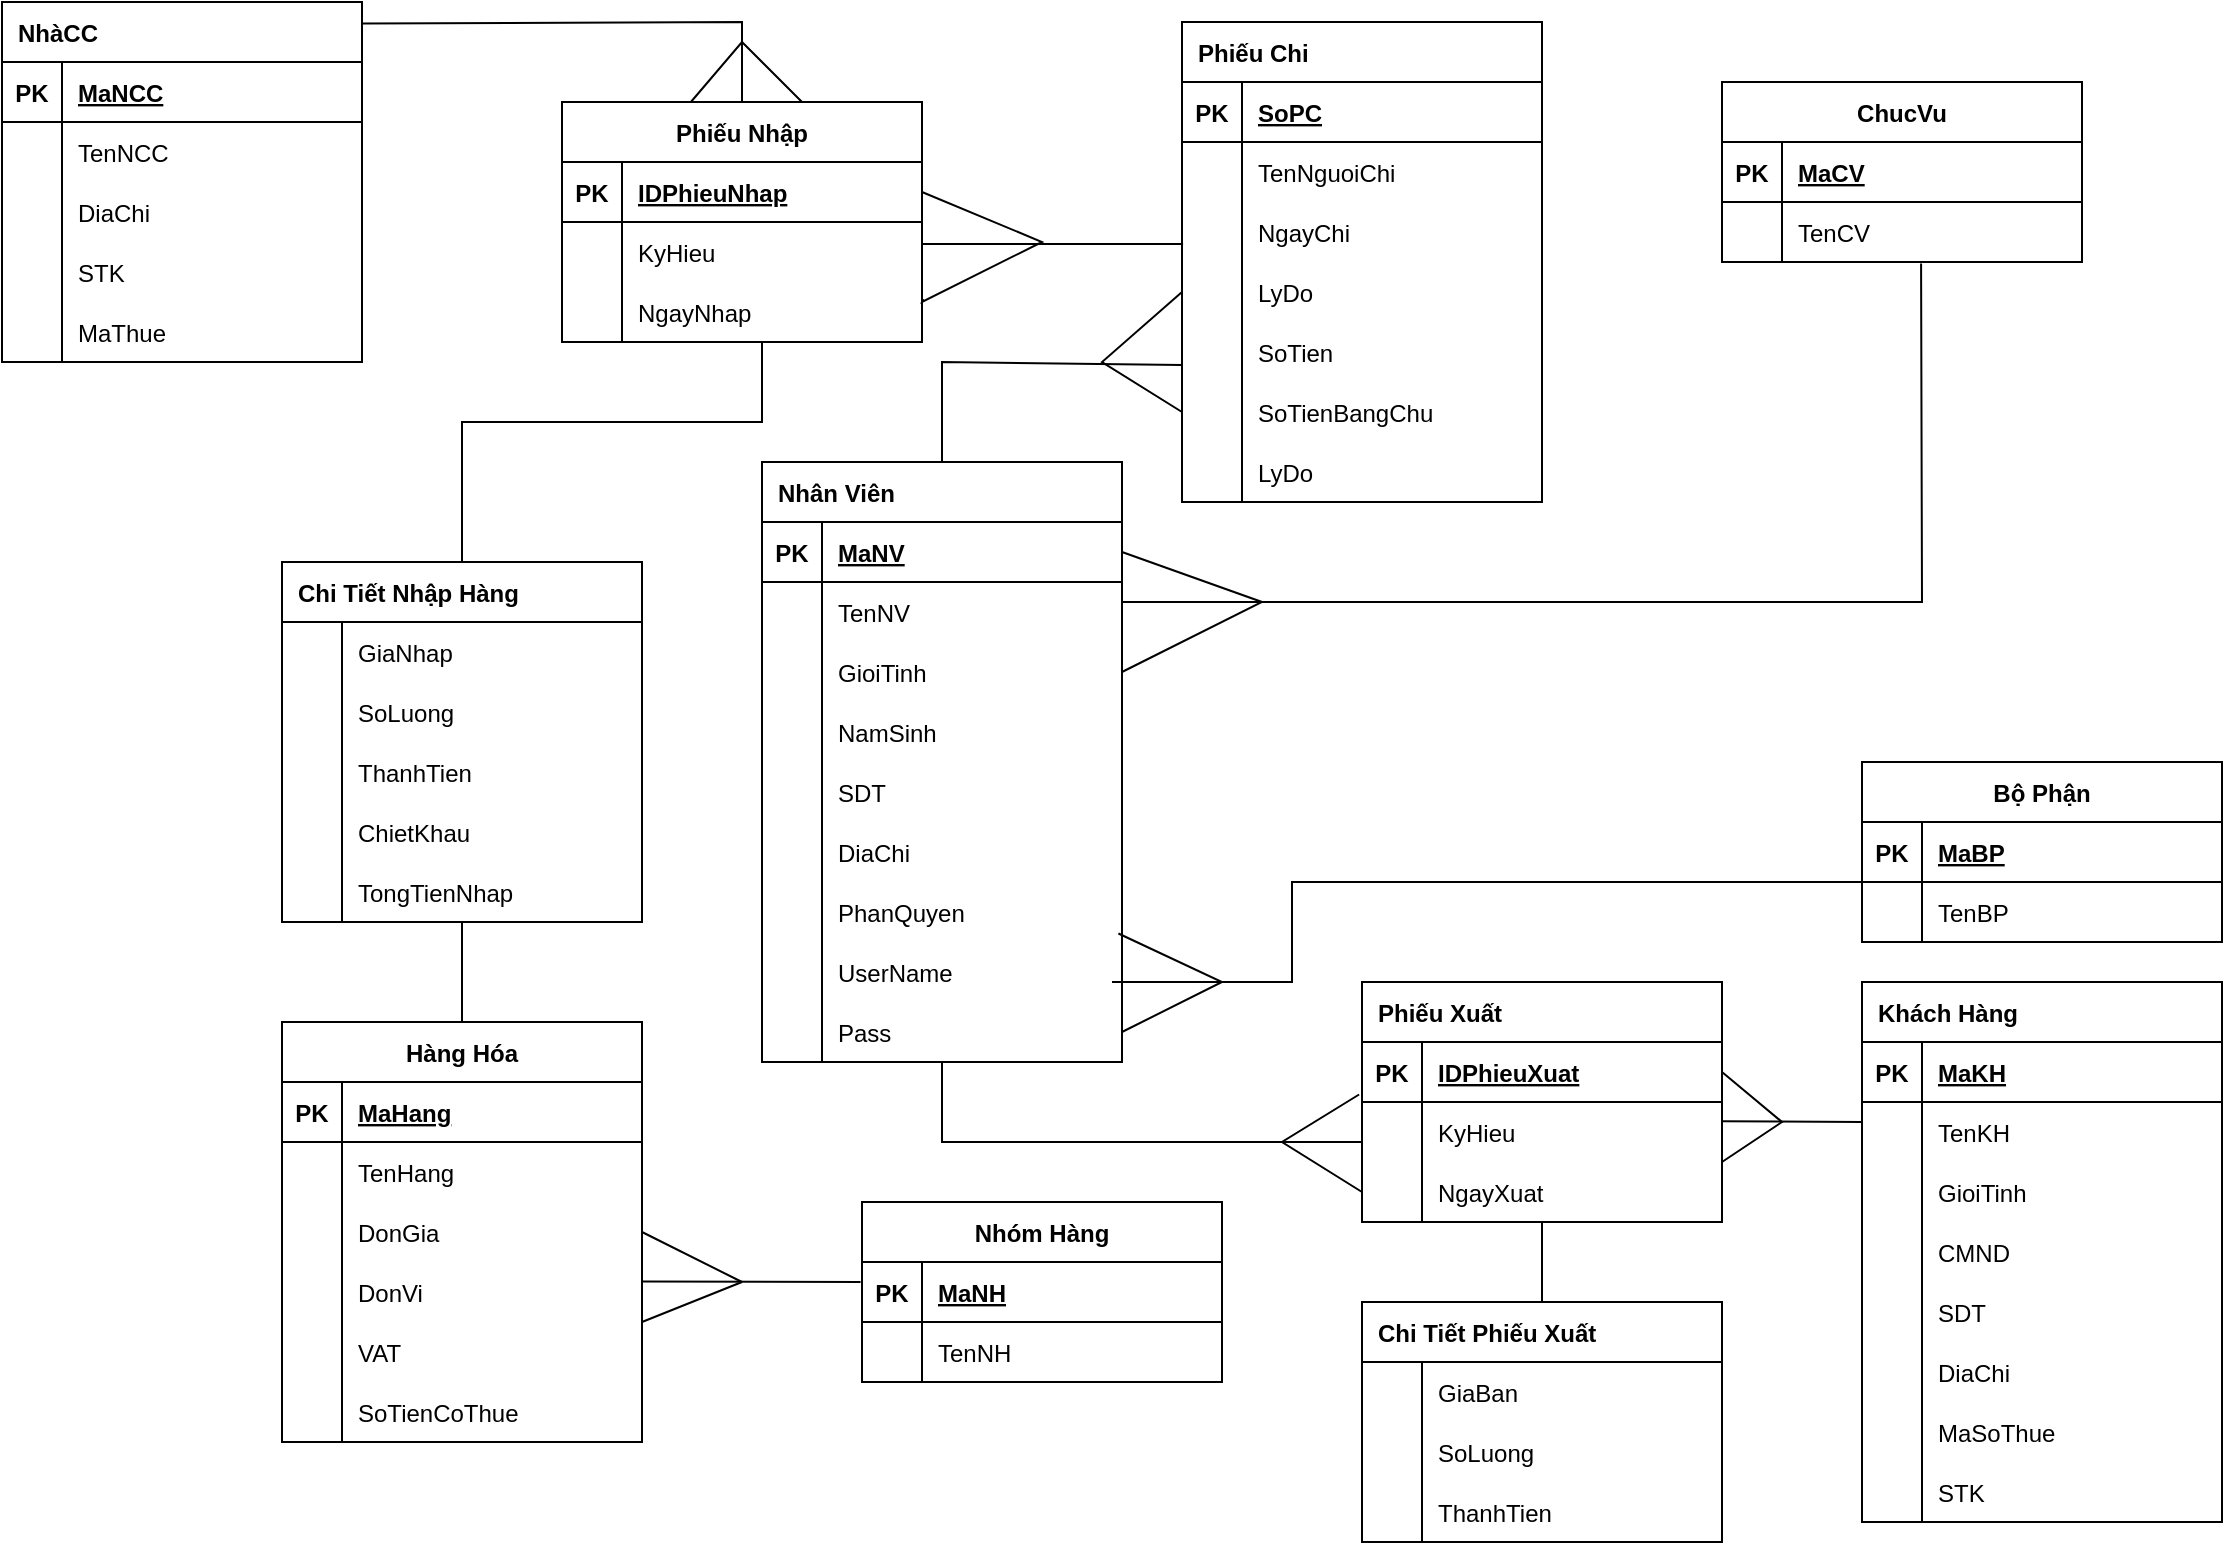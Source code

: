 <mxfile version="17.4.5" type="device"><diagram id="dYTaum2xmPvCgsymA4fE" name="Page-1"><mxGraphModel dx="1326" dy="692" grid="1" gridSize="10" guides="1" tooltips="1" connect="1" arrows="1" fold="1" page="1" pageScale="1" pageWidth="1169" pageHeight="827" math="0" shadow="0"><root><mxCell id="0"/><mxCell id="1" parent="0"/><mxCell id="bim6Hp6LkSYIj-lqPegf-82" value="NhàCC" style="shape=table;startSize=30;container=1;collapsible=1;childLayout=tableLayout;fixedRows=1;rowLines=0;fontStyle=1;align=left;resizeLast=1;fillColor=none;spacingLeft=6;" vertex="1" parent="1"><mxGeometry x="30" y="20" width="180" height="180" as="geometry"/></mxCell><mxCell id="bim6Hp6LkSYIj-lqPegf-83" value="" style="shape=tableRow;horizontal=0;startSize=0;swimlaneHead=0;swimlaneBody=0;fillColor=none;collapsible=0;dropTarget=0;points=[[0,0.5],[1,0.5]];portConstraint=eastwest;top=0;left=0;right=0;bottom=1;" vertex="1" parent="bim6Hp6LkSYIj-lqPegf-82"><mxGeometry y="30" width="180" height="30" as="geometry"/></mxCell><mxCell id="bim6Hp6LkSYIj-lqPegf-84" value="PK" style="shape=partialRectangle;connectable=0;fillColor=none;top=0;left=0;bottom=0;right=0;fontStyle=1;overflow=hidden;" vertex="1" parent="bim6Hp6LkSYIj-lqPegf-83"><mxGeometry width="30" height="30" as="geometry"><mxRectangle width="30" height="30" as="alternateBounds"/></mxGeometry></mxCell><mxCell id="bim6Hp6LkSYIj-lqPegf-85" value="MaNCC" style="shape=partialRectangle;connectable=0;fillColor=none;top=0;left=0;bottom=0;right=0;align=left;spacingLeft=6;fontStyle=5;overflow=hidden;" vertex="1" parent="bim6Hp6LkSYIj-lqPegf-83"><mxGeometry x="30" width="150" height="30" as="geometry"><mxRectangle width="150" height="30" as="alternateBounds"/></mxGeometry></mxCell><mxCell id="bim6Hp6LkSYIj-lqPegf-86" value="" style="shape=tableRow;horizontal=0;startSize=0;swimlaneHead=0;swimlaneBody=0;fillColor=none;collapsible=0;dropTarget=0;points=[[0,0.5],[1,0.5]];portConstraint=eastwest;top=0;left=0;right=0;bottom=0;" vertex="1" parent="bim6Hp6LkSYIj-lqPegf-82"><mxGeometry y="60" width="180" height="30" as="geometry"/></mxCell><mxCell id="bim6Hp6LkSYIj-lqPegf-87" value="" style="shape=partialRectangle;connectable=0;fillColor=none;top=0;left=0;bottom=0;right=0;editable=1;overflow=hidden;" vertex="1" parent="bim6Hp6LkSYIj-lqPegf-86"><mxGeometry width="30" height="30" as="geometry"><mxRectangle width="30" height="30" as="alternateBounds"/></mxGeometry></mxCell><mxCell id="bim6Hp6LkSYIj-lqPegf-88" value="TenNCC" style="shape=partialRectangle;connectable=0;fillColor=none;top=0;left=0;bottom=0;right=0;align=left;spacingLeft=6;overflow=hidden;" vertex="1" parent="bim6Hp6LkSYIj-lqPegf-86"><mxGeometry x="30" width="150" height="30" as="geometry"><mxRectangle width="150" height="30" as="alternateBounds"/></mxGeometry></mxCell><mxCell id="bim6Hp6LkSYIj-lqPegf-89" value="" style="shape=tableRow;horizontal=0;startSize=0;swimlaneHead=0;swimlaneBody=0;fillColor=none;collapsible=0;dropTarget=0;points=[[0,0.5],[1,0.5]];portConstraint=eastwest;top=0;left=0;right=0;bottom=0;" vertex="1" parent="bim6Hp6LkSYIj-lqPegf-82"><mxGeometry y="90" width="180" height="30" as="geometry"/></mxCell><mxCell id="bim6Hp6LkSYIj-lqPegf-90" value="" style="shape=partialRectangle;connectable=0;fillColor=none;top=0;left=0;bottom=0;right=0;editable=1;overflow=hidden;" vertex="1" parent="bim6Hp6LkSYIj-lqPegf-89"><mxGeometry width="30" height="30" as="geometry"><mxRectangle width="30" height="30" as="alternateBounds"/></mxGeometry></mxCell><mxCell id="bim6Hp6LkSYIj-lqPegf-91" value="DiaChi" style="shape=partialRectangle;connectable=0;fillColor=none;top=0;left=0;bottom=0;right=0;align=left;spacingLeft=6;overflow=hidden;" vertex="1" parent="bim6Hp6LkSYIj-lqPegf-89"><mxGeometry x="30" width="150" height="30" as="geometry"><mxRectangle width="150" height="30" as="alternateBounds"/></mxGeometry></mxCell><mxCell id="bim6Hp6LkSYIj-lqPegf-92" value="" style="shape=tableRow;horizontal=0;startSize=0;swimlaneHead=0;swimlaneBody=0;fillColor=none;collapsible=0;dropTarget=0;points=[[0,0.5],[1,0.5]];portConstraint=eastwest;top=0;left=0;right=0;bottom=0;" vertex="1" parent="bim6Hp6LkSYIj-lqPegf-82"><mxGeometry y="120" width="180" height="30" as="geometry"/></mxCell><mxCell id="bim6Hp6LkSYIj-lqPegf-93" value="" style="shape=partialRectangle;connectable=0;fillColor=none;top=0;left=0;bottom=0;right=0;editable=1;overflow=hidden;" vertex="1" parent="bim6Hp6LkSYIj-lqPegf-92"><mxGeometry width="30" height="30" as="geometry"><mxRectangle width="30" height="30" as="alternateBounds"/></mxGeometry></mxCell><mxCell id="bim6Hp6LkSYIj-lqPegf-94" value="STK" style="shape=partialRectangle;connectable=0;fillColor=none;top=0;left=0;bottom=0;right=0;align=left;spacingLeft=6;overflow=hidden;" vertex="1" parent="bim6Hp6LkSYIj-lqPegf-92"><mxGeometry x="30" width="150" height="30" as="geometry"><mxRectangle width="150" height="30" as="alternateBounds"/></mxGeometry></mxCell><mxCell id="bim6Hp6LkSYIj-lqPegf-108" value="" style="shape=tableRow;horizontal=0;startSize=0;swimlaneHead=0;swimlaneBody=0;fillColor=none;collapsible=0;dropTarget=0;points=[[0,0.5],[1,0.5]];portConstraint=eastwest;top=0;left=0;right=0;bottom=0;" vertex="1" parent="bim6Hp6LkSYIj-lqPegf-82"><mxGeometry y="150" width="180" height="30" as="geometry"/></mxCell><mxCell id="bim6Hp6LkSYIj-lqPegf-109" value="" style="shape=partialRectangle;connectable=0;fillColor=none;top=0;left=0;bottom=0;right=0;editable=1;overflow=hidden;" vertex="1" parent="bim6Hp6LkSYIj-lqPegf-108"><mxGeometry width="30" height="30" as="geometry"><mxRectangle width="30" height="30" as="alternateBounds"/></mxGeometry></mxCell><mxCell id="bim6Hp6LkSYIj-lqPegf-110" value="MaThue" style="shape=partialRectangle;connectable=0;fillColor=none;top=0;left=0;bottom=0;right=0;align=left;spacingLeft=6;overflow=hidden;" vertex="1" parent="bim6Hp6LkSYIj-lqPegf-108"><mxGeometry x="30" width="150" height="30" as="geometry"><mxRectangle width="150" height="30" as="alternateBounds"/></mxGeometry></mxCell><mxCell id="bim6Hp6LkSYIj-lqPegf-95" value="Phiếu Nhập" style="shape=table;startSize=30;container=1;collapsible=1;childLayout=tableLayout;fixedRows=1;rowLines=0;fontStyle=1;align=center;resizeLast=1;" vertex="1" parent="1"><mxGeometry x="310" y="70" width="180" height="120" as="geometry"/></mxCell><mxCell id="bim6Hp6LkSYIj-lqPegf-96" value="" style="shape=tableRow;horizontal=0;startSize=0;swimlaneHead=0;swimlaneBody=0;fillColor=none;collapsible=0;dropTarget=0;points=[[0,0.5],[1,0.5]];portConstraint=eastwest;top=0;left=0;right=0;bottom=1;" vertex="1" parent="bim6Hp6LkSYIj-lqPegf-95"><mxGeometry y="30" width="180" height="30" as="geometry"/></mxCell><mxCell id="bim6Hp6LkSYIj-lqPegf-97" value="PK" style="shape=partialRectangle;connectable=0;fillColor=none;top=0;left=0;bottom=0;right=0;fontStyle=1;overflow=hidden;" vertex="1" parent="bim6Hp6LkSYIj-lqPegf-96"><mxGeometry width="30" height="30" as="geometry"><mxRectangle width="30" height="30" as="alternateBounds"/></mxGeometry></mxCell><mxCell id="bim6Hp6LkSYIj-lqPegf-98" value="IDPhieuNhap" style="shape=partialRectangle;connectable=0;fillColor=none;top=0;left=0;bottom=0;right=0;align=left;spacingLeft=6;fontStyle=5;overflow=hidden;" vertex="1" parent="bim6Hp6LkSYIj-lqPegf-96"><mxGeometry x="30" width="150" height="30" as="geometry"><mxRectangle width="150" height="30" as="alternateBounds"/></mxGeometry></mxCell><mxCell id="bim6Hp6LkSYIj-lqPegf-99" value="" style="shape=tableRow;horizontal=0;startSize=0;swimlaneHead=0;swimlaneBody=0;fillColor=none;collapsible=0;dropTarget=0;points=[[0,0.5],[1,0.5]];portConstraint=eastwest;top=0;left=0;right=0;bottom=0;" vertex="1" parent="bim6Hp6LkSYIj-lqPegf-95"><mxGeometry y="60" width="180" height="30" as="geometry"/></mxCell><mxCell id="bim6Hp6LkSYIj-lqPegf-100" value="" style="shape=partialRectangle;connectable=0;fillColor=none;top=0;left=0;bottom=0;right=0;editable=1;overflow=hidden;" vertex="1" parent="bim6Hp6LkSYIj-lqPegf-99"><mxGeometry width="30" height="30" as="geometry"><mxRectangle width="30" height="30" as="alternateBounds"/></mxGeometry></mxCell><mxCell id="bim6Hp6LkSYIj-lqPegf-101" value="KyHieu" style="shape=partialRectangle;connectable=0;fillColor=none;top=0;left=0;bottom=0;right=0;align=left;spacingLeft=6;overflow=hidden;" vertex="1" parent="bim6Hp6LkSYIj-lqPegf-99"><mxGeometry x="30" width="150" height="30" as="geometry"><mxRectangle width="150" height="30" as="alternateBounds"/></mxGeometry></mxCell><mxCell id="bim6Hp6LkSYIj-lqPegf-102" value="" style="shape=tableRow;horizontal=0;startSize=0;swimlaneHead=0;swimlaneBody=0;fillColor=none;collapsible=0;dropTarget=0;points=[[0,0.5],[1,0.5]];portConstraint=eastwest;top=0;left=0;right=0;bottom=0;" vertex="1" parent="bim6Hp6LkSYIj-lqPegf-95"><mxGeometry y="90" width="180" height="30" as="geometry"/></mxCell><mxCell id="bim6Hp6LkSYIj-lqPegf-103" value="" style="shape=partialRectangle;connectable=0;fillColor=none;top=0;left=0;bottom=0;right=0;editable=1;overflow=hidden;" vertex="1" parent="bim6Hp6LkSYIj-lqPegf-102"><mxGeometry width="30" height="30" as="geometry"><mxRectangle width="30" height="30" as="alternateBounds"/></mxGeometry></mxCell><mxCell id="bim6Hp6LkSYIj-lqPegf-104" value="NgayNhap" style="shape=partialRectangle;connectable=0;fillColor=none;top=0;left=0;bottom=0;right=0;align=left;spacingLeft=6;overflow=hidden;" vertex="1" parent="bim6Hp6LkSYIj-lqPegf-102"><mxGeometry x="30" width="150" height="30" as="geometry"><mxRectangle width="150" height="30" as="alternateBounds"/></mxGeometry></mxCell><mxCell id="bim6Hp6LkSYIj-lqPegf-231" value="" style="endArrow=none;html=1;rounded=0;fontFamily=Helvetica;fontSize=12;fontColor=default;startSize=30;entryX=1;entryY=0.5;entryDx=0;entryDy=0;exitX=1.003;exitY=0.283;exitDx=0;exitDy=0;exitPerimeter=0;" edge="1" parent="bim6Hp6LkSYIj-lqPegf-95" source="bim6Hp6LkSYIj-lqPegf-102" target="bim6Hp6LkSYIj-lqPegf-96"><mxGeometry width="50" height="50" relative="1" as="geometry"><mxPoint x="240" y="60" as="sourcePoint"/><mxPoint x="460" y="60" as="targetPoint"/><Array as="points"><mxPoint x="180" y="100"/><mxPoint x="240" y="70"/></Array></mxGeometry></mxCell><mxCell id="bim6Hp6LkSYIj-lqPegf-115" value="" style="endArrow=none;html=1;rounded=0;fontFamily=Helvetica;fontSize=12;fontColor=default;startSize=30;entryX=1.002;entryY=0.06;entryDx=0;entryDy=0;entryPerimeter=0;exitX=0.5;exitY=0;exitDx=0;exitDy=0;" edge="1" parent="1" source="bim6Hp6LkSYIj-lqPegf-95" target="bim6Hp6LkSYIj-lqPegf-82"><mxGeometry width="50" height="50" relative="1" as="geometry"><mxPoint x="360" y="190" as="sourcePoint"/><mxPoint x="410" y="140" as="targetPoint"/><Array as="points"><mxPoint x="400" y="30"/></Array></mxGeometry></mxCell><mxCell id="bim6Hp6LkSYIj-lqPegf-116" value="" style="endArrow=none;html=1;rounded=0;fontFamily=Helvetica;fontSize=12;fontColor=default;startSize=30;exitX=0.358;exitY=0;exitDx=0;exitDy=0;exitPerimeter=0;" edge="1" parent="1" source="bim6Hp6LkSYIj-lqPegf-95"><mxGeometry width="50" height="50" relative="1" as="geometry"><mxPoint x="360" y="190" as="sourcePoint"/><mxPoint x="430" y="70" as="targetPoint"/><Array as="points"><mxPoint x="400" y="40"/></Array></mxGeometry></mxCell><mxCell id="bim6Hp6LkSYIj-lqPegf-117" value="Chi Tiết Nhập Hàng" style="shape=table;startSize=30;container=1;collapsible=1;childLayout=tableLayout;fixedRows=1;rowLines=0;fontStyle=1;align=left;resizeLast=1;fillColor=none;spacingLeft=6;" vertex="1" parent="1"><mxGeometry x="170" y="300" width="180" height="180" as="geometry"/></mxCell><mxCell id="bim6Hp6LkSYIj-lqPegf-121" value="" style="shape=tableRow;horizontal=0;startSize=0;swimlaneHead=0;swimlaneBody=0;fillColor=none;collapsible=0;dropTarget=0;points=[[0,0.5],[1,0.5]];portConstraint=eastwest;top=0;left=0;right=0;bottom=0;" vertex="1" parent="bim6Hp6LkSYIj-lqPegf-117"><mxGeometry y="30" width="180" height="30" as="geometry"/></mxCell><mxCell id="bim6Hp6LkSYIj-lqPegf-122" value="" style="shape=partialRectangle;connectable=0;fillColor=none;top=0;left=0;bottom=0;right=0;editable=1;overflow=hidden;" vertex="1" parent="bim6Hp6LkSYIj-lqPegf-121"><mxGeometry width="30" height="30" as="geometry"><mxRectangle width="30" height="30" as="alternateBounds"/></mxGeometry></mxCell><mxCell id="bim6Hp6LkSYIj-lqPegf-123" value="GiaNhap" style="shape=partialRectangle;connectable=0;fillColor=none;top=0;left=0;bottom=0;right=0;align=left;spacingLeft=6;overflow=hidden;" vertex="1" parent="bim6Hp6LkSYIj-lqPegf-121"><mxGeometry x="30" width="150" height="30" as="geometry"><mxRectangle width="150" height="30" as="alternateBounds"/></mxGeometry></mxCell><mxCell id="bim6Hp6LkSYIj-lqPegf-124" value="" style="shape=tableRow;horizontal=0;startSize=0;swimlaneHead=0;swimlaneBody=0;fillColor=none;collapsible=0;dropTarget=0;points=[[0,0.5],[1,0.5]];portConstraint=eastwest;top=0;left=0;right=0;bottom=0;" vertex="1" parent="bim6Hp6LkSYIj-lqPegf-117"><mxGeometry y="60" width="180" height="30" as="geometry"/></mxCell><mxCell id="bim6Hp6LkSYIj-lqPegf-125" value="" style="shape=partialRectangle;connectable=0;fillColor=none;top=0;left=0;bottom=0;right=0;editable=1;overflow=hidden;" vertex="1" parent="bim6Hp6LkSYIj-lqPegf-124"><mxGeometry width="30" height="30" as="geometry"><mxRectangle width="30" height="30" as="alternateBounds"/></mxGeometry></mxCell><mxCell id="bim6Hp6LkSYIj-lqPegf-126" value="SoLuong" style="shape=partialRectangle;connectable=0;fillColor=none;top=0;left=0;bottom=0;right=0;align=left;spacingLeft=6;overflow=hidden;" vertex="1" parent="bim6Hp6LkSYIj-lqPegf-124"><mxGeometry x="30" width="150" height="30" as="geometry"><mxRectangle width="150" height="30" as="alternateBounds"/></mxGeometry></mxCell><mxCell id="bim6Hp6LkSYIj-lqPegf-127" value="" style="shape=tableRow;horizontal=0;startSize=0;swimlaneHead=0;swimlaneBody=0;fillColor=none;collapsible=0;dropTarget=0;points=[[0,0.5],[1,0.5]];portConstraint=eastwest;top=0;left=0;right=0;bottom=0;" vertex="1" parent="bim6Hp6LkSYIj-lqPegf-117"><mxGeometry y="90" width="180" height="30" as="geometry"/></mxCell><mxCell id="bim6Hp6LkSYIj-lqPegf-128" value="" style="shape=partialRectangle;connectable=0;fillColor=none;top=0;left=0;bottom=0;right=0;editable=1;overflow=hidden;" vertex="1" parent="bim6Hp6LkSYIj-lqPegf-127"><mxGeometry width="30" height="30" as="geometry"><mxRectangle width="30" height="30" as="alternateBounds"/></mxGeometry></mxCell><mxCell id="bim6Hp6LkSYIj-lqPegf-129" value="ThanhTien" style="shape=partialRectangle;connectable=0;fillColor=none;top=0;left=0;bottom=0;right=0;align=left;spacingLeft=6;overflow=hidden;" vertex="1" parent="bim6Hp6LkSYIj-lqPegf-127"><mxGeometry x="30" width="150" height="30" as="geometry"><mxRectangle width="150" height="30" as="alternateBounds"/></mxGeometry></mxCell><mxCell id="bim6Hp6LkSYIj-lqPegf-130" value="" style="shape=tableRow;horizontal=0;startSize=0;swimlaneHead=0;swimlaneBody=0;fillColor=none;collapsible=0;dropTarget=0;points=[[0,0.5],[1,0.5]];portConstraint=eastwest;top=0;left=0;right=0;bottom=0;" vertex="1" parent="bim6Hp6LkSYIj-lqPegf-117"><mxGeometry y="120" width="180" height="30" as="geometry"/></mxCell><mxCell id="bim6Hp6LkSYIj-lqPegf-131" value="" style="shape=partialRectangle;connectable=0;fillColor=none;top=0;left=0;bottom=0;right=0;editable=1;overflow=hidden;" vertex="1" parent="bim6Hp6LkSYIj-lqPegf-130"><mxGeometry width="30" height="30" as="geometry"><mxRectangle width="30" height="30" as="alternateBounds"/></mxGeometry></mxCell><mxCell id="bim6Hp6LkSYIj-lqPegf-132" value="ChietKhau" style="shape=partialRectangle;connectable=0;fillColor=none;top=0;left=0;bottom=0;right=0;align=left;spacingLeft=6;overflow=hidden;" vertex="1" parent="bim6Hp6LkSYIj-lqPegf-130"><mxGeometry x="30" width="150" height="30" as="geometry"><mxRectangle width="150" height="30" as="alternateBounds"/></mxGeometry></mxCell><mxCell id="bim6Hp6LkSYIj-lqPegf-133" value="" style="shape=tableRow;horizontal=0;startSize=0;swimlaneHead=0;swimlaneBody=0;fillColor=none;collapsible=0;dropTarget=0;points=[[0,0.5],[1,0.5]];portConstraint=eastwest;top=0;left=0;right=0;bottom=0;" vertex="1" parent="bim6Hp6LkSYIj-lqPegf-117"><mxGeometry y="150" width="180" height="30" as="geometry"/></mxCell><mxCell id="bim6Hp6LkSYIj-lqPegf-134" value="" style="shape=partialRectangle;connectable=0;fillColor=none;top=0;left=0;bottom=0;right=0;editable=1;overflow=hidden;" vertex="1" parent="bim6Hp6LkSYIj-lqPegf-133"><mxGeometry width="30" height="30" as="geometry"><mxRectangle width="30" height="30" as="alternateBounds"/></mxGeometry></mxCell><mxCell id="bim6Hp6LkSYIj-lqPegf-135" value="TongTienNhap" style="shape=partialRectangle;connectable=0;fillColor=none;top=0;left=0;bottom=0;right=0;align=left;spacingLeft=6;overflow=hidden;" vertex="1" parent="bim6Hp6LkSYIj-lqPegf-133"><mxGeometry x="30" width="150" height="30" as="geometry"><mxRectangle width="150" height="30" as="alternateBounds"/></mxGeometry></mxCell><mxCell id="bim6Hp6LkSYIj-lqPegf-136" value="" style="endArrow=none;html=1;rounded=0;fontFamily=Helvetica;fontSize=12;fontColor=default;startSize=30;exitX=0.5;exitY=0;exitDx=0;exitDy=0;" edge="1" parent="1" source="bim6Hp6LkSYIj-lqPegf-117"><mxGeometry width="50" height="50" relative="1" as="geometry"><mxPoint x="360" y="330" as="sourcePoint"/><mxPoint x="410" y="190" as="targetPoint"/><Array as="points"><mxPoint x="260" y="230"/><mxPoint x="410" y="230"/></Array></mxGeometry></mxCell><mxCell id="bim6Hp6LkSYIj-lqPegf-137" value="Chi Tiết Phiếu Xuất" style="shape=table;startSize=30;container=1;collapsible=1;childLayout=tableLayout;fixedRows=1;rowLines=0;fontStyle=1;align=left;resizeLast=1;fillColor=none;spacingLeft=6;" vertex="1" parent="1"><mxGeometry x="710" y="670" width="180" height="120" as="geometry"/></mxCell><mxCell id="bim6Hp6LkSYIj-lqPegf-138" value="" style="shape=tableRow;horizontal=0;startSize=0;swimlaneHead=0;swimlaneBody=0;fillColor=none;collapsible=0;dropTarget=0;points=[[0,0.5],[1,0.5]];portConstraint=eastwest;top=0;left=0;right=0;bottom=0;" vertex="1" parent="bim6Hp6LkSYIj-lqPegf-137"><mxGeometry y="30" width="180" height="30" as="geometry"/></mxCell><mxCell id="bim6Hp6LkSYIj-lqPegf-139" value="" style="shape=partialRectangle;connectable=0;fillColor=none;top=0;left=0;bottom=0;right=0;editable=1;overflow=hidden;" vertex="1" parent="bim6Hp6LkSYIj-lqPegf-138"><mxGeometry width="30" height="30" as="geometry"><mxRectangle width="30" height="30" as="alternateBounds"/></mxGeometry></mxCell><mxCell id="bim6Hp6LkSYIj-lqPegf-140" value="GiaBan" style="shape=partialRectangle;connectable=0;fillColor=none;top=0;left=0;bottom=0;right=0;align=left;spacingLeft=6;overflow=hidden;" vertex="1" parent="bim6Hp6LkSYIj-lqPegf-138"><mxGeometry x="30" width="150" height="30" as="geometry"><mxRectangle width="150" height="30" as="alternateBounds"/></mxGeometry></mxCell><mxCell id="bim6Hp6LkSYIj-lqPegf-141" value="" style="shape=tableRow;horizontal=0;startSize=0;swimlaneHead=0;swimlaneBody=0;fillColor=none;collapsible=0;dropTarget=0;points=[[0,0.5],[1,0.5]];portConstraint=eastwest;top=0;left=0;right=0;bottom=0;" vertex="1" parent="bim6Hp6LkSYIj-lqPegf-137"><mxGeometry y="60" width="180" height="30" as="geometry"/></mxCell><mxCell id="bim6Hp6LkSYIj-lqPegf-142" value="" style="shape=partialRectangle;connectable=0;fillColor=none;top=0;left=0;bottom=0;right=0;editable=1;overflow=hidden;" vertex="1" parent="bim6Hp6LkSYIj-lqPegf-141"><mxGeometry width="30" height="30" as="geometry"><mxRectangle width="30" height="30" as="alternateBounds"/></mxGeometry></mxCell><mxCell id="bim6Hp6LkSYIj-lqPegf-143" value="SoLuong" style="shape=partialRectangle;connectable=0;fillColor=none;top=0;left=0;bottom=0;right=0;align=left;spacingLeft=6;overflow=hidden;" vertex="1" parent="bim6Hp6LkSYIj-lqPegf-141"><mxGeometry x="30" width="150" height="30" as="geometry"><mxRectangle width="150" height="30" as="alternateBounds"/></mxGeometry></mxCell><mxCell id="bim6Hp6LkSYIj-lqPegf-144" value="" style="shape=tableRow;horizontal=0;startSize=0;swimlaneHead=0;swimlaneBody=0;fillColor=none;collapsible=0;dropTarget=0;points=[[0,0.5],[1,0.5]];portConstraint=eastwest;top=0;left=0;right=0;bottom=0;" vertex="1" parent="bim6Hp6LkSYIj-lqPegf-137"><mxGeometry y="90" width="180" height="30" as="geometry"/></mxCell><mxCell id="bim6Hp6LkSYIj-lqPegf-145" value="" style="shape=partialRectangle;connectable=0;fillColor=none;top=0;left=0;bottom=0;right=0;editable=1;overflow=hidden;" vertex="1" parent="bim6Hp6LkSYIj-lqPegf-144"><mxGeometry width="30" height="30" as="geometry"><mxRectangle width="30" height="30" as="alternateBounds"/></mxGeometry></mxCell><mxCell id="bim6Hp6LkSYIj-lqPegf-146" value="ThanhTien" style="shape=partialRectangle;connectable=0;fillColor=none;top=0;left=0;bottom=0;right=0;align=left;spacingLeft=6;overflow=hidden;" vertex="1" parent="bim6Hp6LkSYIj-lqPegf-144"><mxGeometry x="30" width="150" height="30" as="geometry"><mxRectangle width="150" height="30" as="alternateBounds"/></mxGeometry></mxCell><mxCell id="bim6Hp6LkSYIj-lqPegf-153" value="Hàng Hóa" style="shape=table;startSize=30;container=1;collapsible=1;childLayout=tableLayout;fixedRows=1;rowLines=0;fontStyle=1;align=center;resizeLast=1;" vertex="1" parent="1"><mxGeometry x="170" y="530" width="180" height="210" as="geometry"/></mxCell><mxCell id="bim6Hp6LkSYIj-lqPegf-154" value="" style="shape=tableRow;horizontal=0;startSize=0;swimlaneHead=0;swimlaneBody=0;fillColor=none;collapsible=0;dropTarget=0;points=[[0,0.5],[1,0.5]];portConstraint=eastwest;top=0;left=0;right=0;bottom=1;" vertex="1" parent="bim6Hp6LkSYIj-lqPegf-153"><mxGeometry y="30" width="180" height="30" as="geometry"/></mxCell><mxCell id="bim6Hp6LkSYIj-lqPegf-155" value="PK" style="shape=partialRectangle;connectable=0;fillColor=none;top=0;left=0;bottom=0;right=0;fontStyle=1;overflow=hidden;" vertex="1" parent="bim6Hp6LkSYIj-lqPegf-154"><mxGeometry width="30" height="30" as="geometry"><mxRectangle width="30" height="30" as="alternateBounds"/></mxGeometry></mxCell><mxCell id="bim6Hp6LkSYIj-lqPegf-156" value="MaHang" style="shape=partialRectangle;connectable=0;fillColor=none;top=0;left=0;bottom=0;right=0;align=left;spacingLeft=6;fontStyle=5;overflow=hidden;" vertex="1" parent="bim6Hp6LkSYIj-lqPegf-154"><mxGeometry x="30" width="150" height="30" as="geometry"><mxRectangle width="150" height="30" as="alternateBounds"/></mxGeometry></mxCell><mxCell id="bim6Hp6LkSYIj-lqPegf-157" value="" style="shape=tableRow;horizontal=0;startSize=0;swimlaneHead=0;swimlaneBody=0;fillColor=none;collapsible=0;dropTarget=0;points=[[0,0.5],[1,0.5]];portConstraint=eastwest;top=0;left=0;right=0;bottom=0;" vertex="1" parent="bim6Hp6LkSYIj-lqPegf-153"><mxGeometry y="60" width="180" height="30" as="geometry"/></mxCell><mxCell id="bim6Hp6LkSYIj-lqPegf-158" value="" style="shape=partialRectangle;connectable=0;fillColor=none;top=0;left=0;bottom=0;right=0;editable=1;overflow=hidden;" vertex="1" parent="bim6Hp6LkSYIj-lqPegf-157"><mxGeometry width="30" height="30" as="geometry"><mxRectangle width="30" height="30" as="alternateBounds"/></mxGeometry></mxCell><mxCell id="bim6Hp6LkSYIj-lqPegf-159" value="TenHang" style="shape=partialRectangle;connectable=0;fillColor=none;top=0;left=0;bottom=0;right=0;align=left;spacingLeft=6;overflow=hidden;" vertex="1" parent="bim6Hp6LkSYIj-lqPegf-157"><mxGeometry x="30" width="150" height="30" as="geometry"><mxRectangle width="150" height="30" as="alternateBounds"/></mxGeometry></mxCell><mxCell id="bim6Hp6LkSYIj-lqPegf-160" value="" style="shape=tableRow;horizontal=0;startSize=0;swimlaneHead=0;swimlaneBody=0;fillColor=none;collapsible=0;dropTarget=0;points=[[0,0.5],[1,0.5]];portConstraint=eastwest;top=0;left=0;right=0;bottom=0;" vertex="1" parent="bim6Hp6LkSYIj-lqPegf-153"><mxGeometry y="90" width="180" height="30" as="geometry"/></mxCell><mxCell id="bim6Hp6LkSYIj-lqPegf-161" value="" style="shape=partialRectangle;connectable=0;fillColor=none;top=0;left=0;bottom=0;right=0;editable=1;overflow=hidden;" vertex="1" parent="bim6Hp6LkSYIj-lqPegf-160"><mxGeometry width="30" height="30" as="geometry"><mxRectangle width="30" height="30" as="alternateBounds"/></mxGeometry></mxCell><mxCell id="bim6Hp6LkSYIj-lqPegf-162" value="DonGia" style="shape=partialRectangle;connectable=0;fillColor=none;top=0;left=0;bottom=0;right=0;align=left;spacingLeft=6;overflow=hidden;" vertex="1" parent="bim6Hp6LkSYIj-lqPegf-160"><mxGeometry x="30" width="150" height="30" as="geometry"><mxRectangle width="150" height="30" as="alternateBounds"/></mxGeometry></mxCell><mxCell id="bim6Hp6LkSYIj-lqPegf-163" value="" style="shape=tableRow;horizontal=0;startSize=0;swimlaneHead=0;swimlaneBody=0;fillColor=none;collapsible=0;dropTarget=0;points=[[0,0.5],[1,0.5]];portConstraint=eastwest;top=0;left=0;right=0;bottom=0;" vertex="1" parent="bim6Hp6LkSYIj-lqPegf-153"><mxGeometry y="120" width="180" height="30" as="geometry"/></mxCell><mxCell id="bim6Hp6LkSYIj-lqPegf-164" value="" style="shape=partialRectangle;connectable=0;fillColor=none;top=0;left=0;bottom=0;right=0;editable=1;overflow=hidden;" vertex="1" parent="bim6Hp6LkSYIj-lqPegf-163"><mxGeometry width="30" height="30" as="geometry"><mxRectangle width="30" height="30" as="alternateBounds"/></mxGeometry></mxCell><mxCell id="bim6Hp6LkSYIj-lqPegf-165" value="DonVi" style="shape=partialRectangle;connectable=0;fillColor=none;top=0;left=0;bottom=0;right=0;align=left;spacingLeft=6;overflow=hidden;" vertex="1" parent="bim6Hp6LkSYIj-lqPegf-163"><mxGeometry x="30" width="150" height="30" as="geometry"><mxRectangle width="150" height="30" as="alternateBounds"/></mxGeometry></mxCell><mxCell id="bim6Hp6LkSYIj-lqPegf-166" value="" style="shape=tableRow;horizontal=0;startSize=0;swimlaneHead=0;swimlaneBody=0;fillColor=none;collapsible=0;dropTarget=0;points=[[0,0.5],[1,0.5]];portConstraint=eastwest;top=0;left=0;right=0;bottom=0;" vertex="1" parent="bim6Hp6LkSYIj-lqPegf-153"><mxGeometry y="150" width="180" height="30" as="geometry"/></mxCell><mxCell id="bim6Hp6LkSYIj-lqPegf-167" value="" style="shape=partialRectangle;connectable=0;fillColor=none;top=0;left=0;bottom=0;right=0;editable=1;overflow=hidden;" vertex="1" parent="bim6Hp6LkSYIj-lqPegf-166"><mxGeometry width="30" height="30" as="geometry"><mxRectangle width="30" height="30" as="alternateBounds"/></mxGeometry></mxCell><mxCell id="bim6Hp6LkSYIj-lqPegf-168" value="VAT" style="shape=partialRectangle;connectable=0;fillColor=none;top=0;left=0;bottom=0;right=0;align=left;spacingLeft=6;overflow=hidden;" vertex="1" parent="bim6Hp6LkSYIj-lqPegf-166"><mxGeometry x="30" width="150" height="30" as="geometry"><mxRectangle width="150" height="30" as="alternateBounds"/></mxGeometry></mxCell><mxCell id="bim6Hp6LkSYIj-lqPegf-169" value="" style="shape=tableRow;horizontal=0;startSize=0;swimlaneHead=0;swimlaneBody=0;fillColor=none;collapsible=0;dropTarget=0;points=[[0,0.5],[1,0.5]];portConstraint=eastwest;top=0;left=0;right=0;bottom=0;" vertex="1" parent="bim6Hp6LkSYIj-lqPegf-153"><mxGeometry y="180" width="180" height="30" as="geometry"/></mxCell><mxCell id="bim6Hp6LkSYIj-lqPegf-170" value="" style="shape=partialRectangle;connectable=0;fillColor=none;top=0;left=0;bottom=0;right=0;editable=1;overflow=hidden;" vertex="1" parent="bim6Hp6LkSYIj-lqPegf-169"><mxGeometry width="30" height="30" as="geometry"><mxRectangle width="30" height="30" as="alternateBounds"/></mxGeometry></mxCell><mxCell id="bim6Hp6LkSYIj-lqPegf-171" value="SoTienCoThue" style="shape=partialRectangle;connectable=0;fillColor=none;top=0;left=0;bottom=0;right=0;align=left;spacingLeft=6;overflow=hidden;" vertex="1" parent="bim6Hp6LkSYIj-lqPegf-169"><mxGeometry x="30" width="150" height="30" as="geometry"><mxRectangle width="150" height="30" as="alternateBounds"/></mxGeometry></mxCell><mxCell id="bim6Hp6LkSYIj-lqPegf-172" value="" style="endArrow=none;html=1;rounded=0;fontFamily=Helvetica;fontSize=12;fontColor=default;startSize=30;entryX=0.5;entryY=1;entryDx=0;entryDy=0;entryPerimeter=0;exitX=0.5;exitY=0;exitDx=0;exitDy=0;" edge="1" parent="1" source="bim6Hp6LkSYIj-lqPegf-153" target="bim6Hp6LkSYIj-lqPegf-133"><mxGeometry width="50" height="50" relative="1" as="geometry"><mxPoint x="360" y="550" as="sourcePoint"/><mxPoint x="410" y="500" as="targetPoint"/></mxGeometry></mxCell><mxCell id="bim6Hp6LkSYIj-lqPegf-173" value="Nhóm Hàng" style="shape=table;startSize=30;container=1;collapsible=1;childLayout=tableLayout;fixedRows=1;rowLines=0;fontStyle=1;align=center;resizeLast=1;fontFamily=Helvetica;fontSize=12;fontColor=default;strokeColor=default;fillColor=none;" vertex="1" parent="1"><mxGeometry x="460" y="620" width="180" height="90" as="geometry"/></mxCell><mxCell id="bim6Hp6LkSYIj-lqPegf-174" value="" style="shape=tableRow;horizontal=0;startSize=0;swimlaneHead=0;swimlaneBody=0;fillColor=none;collapsible=0;dropTarget=0;points=[[0,0.5],[1,0.5]];portConstraint=eastwest;top=0;left=0;right=0;bottom=1;fontFamily=Helvetica;fontSize=12;fontColor=default;strokeColor=default;" vertex="1" parent="bim6Hp6LkSYIj-lqPegf-173"><mxGeometry y="30" width="180" height="30" as="geometry"/></mxCell><mxCell id="bim6Hp6LkSYIj-lqPegf-175" value="PK" style="shape=partialRectangle;connectable=0;fillColor=none;top=0;left=0;bottom=0;right=0;fontStyle=1;overflow=hidden;fontFamily=Helvetica;fontSize=12;fontColor=default;startSize=30;strokeColor=default;" vertex="1" parent="bim6Hp6LkSYIj-lqPegf-174"><mxGeometry width="30" height="30" as="geometry"><mxRectangle width="30" height="30" as="alternateBounds"/></mxGeometry></mxCell><mxCell id="bim6Hp6LkSYIj-lqPegf-176" value="MaNH" style="shape=partialRectangle;connectable=0;fillColor=none;top=0;left=0;bottom=0;right=0;align=left;spacingLeft=6;fontStyle=5;overflow=hidden;fontFamily=Helvetica;fontSize=12;fontColor=default;startSize=30;strokeColor=default;" vertex="1" parent="bim6Hp6LkSYIj-lqPegf-174"><mxGeometry x="30" width="150" height="30" as="geometry"><mxRectangle width="150" height="30" as="alternateBounds"/></mxGeometry></mxCell><mxCell id="bim6Hp6LkSYIj-lqPegf-177" value="" style="shape=tableRow;horizontal=0;startSize=0;swimlaneHead=0;swimlaneBody=0;fillColor=none;collapsible=0;dropTarget=0;points=[[0,0.5],[1,0.5]];portConstraint=eastwest;top=0;left=0;right=0;bottom=0;fontFamily=Helvetica;fontSize=12;fontColor=default;strokeColor=default;" vertex="1" parent="bim6Hp6LkSYIj-lqPegf-173"><mxGeometry y="60" width="180" height="30" as="geometry"/></mxCell><mxCell id="bim6Hp6LkSYIj-lqPegf-178" value="" style="shape=partialRectangle;connectable=0;fillColor=none;top=0;left=0;bottom=0;right=0;editable=1;overflow=hidden;fontFamily=Helvetica;fontSize=12;fontColor=default;startSize=30;strokeColor=default;" vertex="1" parent="bim6Hp6LkSYIj-lqPegf-177"><mxGeometry width="30" height="30" as="geometry"><mxRectangle width="30" height="30" as="alternateBounds"/></mxGeometry></mxCell><mxCell id="bim6Hp6LkSYIj-lqPegf-179" value="TenNH" style="shape=partialRectangle;connectable=0;fillColor=none;top=0;left=0;bottom=0;right=0;align=left;spacingLeft=6;overflow=hidden;fontFamily=Helvetica;fontSize=12;fontColor=default;startSize=30;strokeColor=default;" vertex="1" parent="bim6Hp6LkSYIj-lqPegf-177"><mxGeometry x="30" width="150" height="30" as="geometry"><mxRectangle width="150" height="30" as="alternateBounds"/></mxGeometry></mxCell><mxCell id="bim6Hp6LkSYIj-lqPegf-186" value="" style="endArrow=none;html=1;rounded=0;fontFamily=Helvetica;fontSize=12;fontColor=default;startSize=30;exitX=-0.004;exitY=0.333;exitDx=0;exitDy=0;entryX=1.001;entryY=0.324;entryDx=0;entryDy=0;entryPerimeter=0;exitPerimeter=0;" edge="1" parent="1" source="bim6Hp6LkSYIj-lqPegf-174" target="bim6Hp6LkSYIj-lqPegf-163"><mxGeometry width="50" height="50" relative="1" as="geometry"><mxPoint x="370" y="550" as="sourcePoint"/><mxPoint x="350" y="665" as="targetPoint"/></mxGeometry></mxCell><mxCell id="bim6Hp6LkSYIj-lqPegf-190" value="" style="endArrow=none;html=1;rounded=0;fontFamily=Helvetica;fontSize=12;fontColor=default;startSize=30;exitX=1;exitY=0.5;exitDx=0;exitDy=0;" edge="1" parent="1" source="bim6Hp6LkSYIj-lqPegf-160"><mxGeometry width="50" height="50" relative="1" as="geometry"><mxPoint x="400" y="600" as="sourcePoint"/><mxPoint x="400" y="660" as="targetPoint"/><Array as="points"><mxPoint x="400" y="660"/></Array></mxGeometry></mxCell><mxCell id="bim6Hp6LkSYIj-lqPegf-191" value="" style="endArrow=none;html=1;rounded=0;fontFamily=Helvetica;fontSize=12;fontColor=default;startSize=30;" edge="1" parent="1"><mxGeometry width="50" height="50" relative="1" as="geometry"><mxPoint x="350" y="680" as="sourcePoint"/><mxPoint x="400" y="660" as="targetPoint"/></mxGeometry></mxCell><mxCell id="bim6Hp6LkSYIj-lqPegf-192" value="Phiếu Chi" style="shape=table;startSize=30;container=1;collapsible=1;childLayout=tableLayout;fixedRows=1;rowLines=0;fontStyle=1;align=left;resizeLast=1;fillColor=none;spacingLeft=6;" vertex="1" parent="1"><mxGeometry x="620" y="30" width="180" height="240" as="geometry"/></mxCell><mxCell id="bim6Hp6LkSYIj-lqPegf-193" value="" style="shape=tableRow;horizontal=0;startSize=0;swimlaneHead=0;swimlaneBody=0;fillColor=none;collapsible=0;dropTarget=0;points=[[0,0.5],[1,0.5]];portConstraint=eastwest;top=0;left=0;right=0;bottom=1;" vertex="1" parent="bim6Hp6LkSYIj-lqPegf-192"><mxGeometry y="30" width="180" height="30" as="geometry"/></mxCell><mxCell id="bim6Hp6LkSYIj-lqPegf-194" value="PK" style="shape=partialRectangle;connectable=0;fillColor=none;top=0;left=0;bottom=0;right=0;fontStyle=1;overflow=hidden;" vertex="1" parent="bim6Hp6LkSYIj-lqPegf-193"><mxGeometry width="30" height="30" as="geometry"><mxRectangle width="30" height="30" as="alternateBounds"/></mxGeometry></mxCell><mxCell id="bim6Hp6LkSYIj-lqPegf-195" value="SoPC" style="shape=partialRectangle;connectable=0;fillColor=none;top=0;left=0;bottom=0;right=0;align=left;spacingLeft=6;fontStyle=5;overflow=hidden;" vertex="1" parent="bim6Hp6LkSYIj-lqPegf-193"><mxGeometry x="30" width="150" height="30" as="geometry"><mxRectangle width="150" height="30" as="alternateBounds"/></mxGeometry></mxCell><mxCell id="bim6Hp6LkSYIj-lqPegf-196" value="" style="shape=tableRow;horizontal=0;startSize=0;swimlaneHead=0;swimlaneBody=0;fillColor=none;collapsible=0;dropTarget=0;points=[[0,0.5],[1,0.5]];portConstraint=eastwest;top=0;left=0;right=0;bottom=0;" vertex="1" parent="bim6Hp6LkSYIj-lqPegf-192"><mxGeometry y="60" width="180" height="30" as="geometry"/></mxCell><mxCell id="bim6Hp6LkSYIj-lqPegf-197" value="" style="shape=partialRectangle;connectable=0;fillColor=none;top=0;left=0;bottom=0;right=0;editable=1;overflow=hidden;" vertex="1" parent="bim6Hp6LkSYIj-lqPegf-196"><mxGeometry width="30" height="30" as="geometry"><mxRectangle width="30" height="30" as="alternateBounds"/></mxGeometry></mxCell><mxCell id="bim6Hp6LkSYIj-lqPegf-198" value="TenNguoiChi" style="shape=partialRectangle;connectable=0;fillColor=none;top=0;left=0;bottom=0;right=0;align=left;spacingLeft=6;overflow=hidden;" vertex="1" parent="bim6Hp6LkSYIj-lqPegf-196"><mxGeometry x="30" width="150" height="30" as="geometry"><mxRectangle width="150" height="30" as="alternateBounds"/></mxGeometry></mxCell><mxCell id="bim6Hp6LkSYIj-lqPegf-199" value="" style="shape=tableRow;horizontal=0;startSize=0;swimlaneHead=0;swimlaneBody=0;fillColor=none;collapsible=0;dropTarget=0;points=[[0,0.5],[1,0.5]];portConstraint=eastwest;top=0;left=0;right=0;bottom=0;" vertex="1" parent="bim6Hp6LkSYIj-lqPegf-192"><mxGeometry y="90" width="180" height="30" as="geometry"/></mxCell><mxCell id="bim6Hp6LkSYIj-lqPegf-200" value="" style="shape=partialRectangle;connectable=0;fillColor=none;top=0;left=0;bottom=0;right=0;editable=1;overflow=hidden;" vertex="1" parent="bim6Hp6LkSYIj-lqPegf-199"><mxGeometry width="30" height="30" as="geometry"><mxRectangle width="30" height="30" as="alternateBounds"/></mxGeometry></mxCell><mxCell id="bim6Hp6LkSYIj-lqPegf-201" value="NgayChi" style="shape=partialRectangle;connectable=0;fillColor=none;top=0;left=0;bottom=0;right=0;align=left;spacingLeft=6;overflow=hidden;" vertex="1" parent="bim6Hp6LkSYIj-lqPegf-199"><mxGeometry x="30" width="150" height="30" as="geometry"><mxRectangle width="150" height="30" as="alternateBounds"/></mxGeometry></mxCell><mxCell id="bim6Hp6LkSYIj-lqPegf-202" value="" style="shape=tableRow;horizontal=0;startSize=0;swimlaneHead=0;swimlaneBody=0;fillColor=none;collapsible=0;dropTarget=0;points=[[0,0.5],[1,0.5]];portConstraint=eastwest;top=0;left=0;right=0;bottom=0;" vertex="1" parent="bim6Hp6LkSYIj-lqPegf-192"><mxGeometry y="120" width="180" height="30" as="geometry"/></mxCell><mxCell id="bim6Hp6LkSYIj-lqPegf-203" value="" style="shape=partialRectangle;connectable=0;fillColor=none;top=0;left=0;bottom=0;right=0;editable=1;overflow=hidden;" vertex="1" parent="bim6Hp6LkSYIj-lqPegf-202"><mxGeometry width="30" height="30" as="geometry"><mxRectangle width="30" height="30" as="alternateBounds"/></mxGeometry></mxCell><mxCell id="bim6Hp6LkSYIj-lqPegf-204" value="LyDo" style="shape=partialRectangle;connectable=0;fillColor=none;top=0;left=0;bottom=0;right=0;align=left;spacingLeft=6;overflow=hidden;" vertex="1" parent="bim6Hp6LkSYIj-lqPegf-202"><mxGeometry x="30" width="150" height="30" as="geometry"><mxRectangle width="150" height="30" as="alternateBounds"/></mxGeometry></mxCell><mxCell id="bim6Hp6LkSYIj-lqPegf-205" value="" style="shape=tableRow;horizontal=0;startSize=0;swimlaneHead=0;swimlaneBody=0;fillColor=none;collapsible=0;dropTarget=0;points=[[0,0.5],[1,0.5]];portConstraint=eastwest;top=0;left=0;right=0;bottom=0;" vertex="1" parent="bim6Hp6LkSYIj-lqPegf-192"><mxGeometry y="150" width="180" height="30" as="geometry"/></mxCell><mxCell id="bim6Hp6LkSYIj-lqPegf-206" value="" style="shape=partialRectangle;connectable=0;fillColor=none;top=0;left=0;bottom=0;right=0;editable=1;overflow=hidden;" vertex="1" parent="bim6Hp6LkSYIj-lqPegf-205"><mxGeometry width="30" height="30" as="geometry"><mxRectangle width="30" height="30" as="alternateBounds"/></mxGeometry></mxCell><mxCell id="bim6Hp6LkSYIj-lqPegf-207" value="SoTien" style="shape=partialRectangle;connectable=0;fillColor=none;top=0;left=0;bottom=0;right=0;align=left;spacingLeft=6;overflow=hidden;" vertex="1" parent="bim6Hp6LkSYIj-lqPegf-205"><mxGeometry x="30" width="150" height="30" as="geometry"><mxRectangle width="150" height="30" as="alternateBounds"/></mxGeometry></mxCell><mxCell id="bim6Hp6LkSYIj-lqPegf-208" value="" style="shape=tableRow;horizontal=0;startSize=0;swimlaneHead=0;swimlaneBody=0;fillColor=none;collapsible=0;dropTarget=0;points=[[0,0.5],[1,0.5]];portConstraint=eastwest;top=0;left=0;right=0;bottom=0;" vertex="1" parent="bim6Hp6LkSYIj-lqPegf-192"><mxGeometry y="180" width="180" height="30" as="geometry"/></mxCell><mxCell id="bim6Hp6LkSYIj-lqPegf-209" value="" style="shape=partialRectangle;connectable=0;fillColor=none;top=0;left=0;bottom=0;right=0;editable=1;overflow=hidden;" vertex="1" parent="bim6Hp6LkSYIj-lqPegf-208"><mxGeometry width="30" height="30" as="geometry"><mxRectangle width="30" height="30" as="alternateBounds"/></mxGeometry></mxCell><mxCell id="bim6Hp6LkSYIj-lqPegf-210" value="SoTienBangChu" style="shape=partialRectangle;connectable=0;fillColor=none;top=0;left=0;bottom=0;right=0;align=left;spacingLeft=6;overflow=hidden;" vertex="1" parent="bim6Hp6LkSYIj-lqPegf-208"><mxGeometry x="30" width="150" height="30" as="geometry"><mxRectangle width="150" height="30" as="alternateBounds"/></mxGeometry></mxCell><mxCell id="bim6Hp6LkSYIj-lqPegf-227" value="" style="shape=tableRow;horizontal=0;startSize=0;swimlaneHead=0;swimlaneBody=0;fillColor=none;collapsible=0;dropTarget=0;points=[[0,0.5],[1,0.5]];portConstraint=eastwest;top=0;left=0;right=0;bottom=0;" vertex="1" parent="bim6Hp6LkSYIj-lqPegf-192"><mxGeometry y="210" width="180" height="30" as="geometry"/></mxCell><mxCell id="bim6Hp6LkSYIj-lqPegf-228" value="" style="shape=partialRectangle;connectable=0;fillColor=none;top=0;left=0;bottom=0;right=0;editable=1;overflow=hidden;" vertex="1" parent="bim6Hp6LkSYIj-lqPegf-227"><mxGeometry width="30" height="30" as="geometry"><mxRectangle width="30" height="30" as="alternateBounds"/></mxGeometry></mxCell><mxCell id="bim6Hp6LkSYIj-lqPegf-229" value="LyDo" style="shape=partialRectangle;connectable=0;fillColor=none;top=0;left=0;bottom=0;right=0;align=left;spacingLeft=6;overflow=hidden;" vertex="1" parent="bim6Hp6LkSYIj-lqPegf-227"><mxGeometry x="30" width="150" height="30" as="geometry"><mxRectangle width="150" height="30" as="alternateBounds"/></mxGeometry></mxCell><mxCell id="bim6Hp6LkSYIj-lqPegf-261" value="" style="endArrow=none;html=1;rounded=0;fontFamily=Helvetica;fontSize=12;fontColor=default;startSize=30;entryX=0;entryY=0.5;entryDx=0;entryDy=0;exitX=0;exitY=0.5;exitDx=0;exitDy=0;" edge="1" parent="bim6Hp6LkSYIj-lqPegf-192" source="bim6Hp6LkSYIj-lqPegf-208" target="bim6Hp6LkSYIj-lqPegf-202"><mxGeometry width="50" height="50" relative="1" as="geometry"><mxPoint x="-20" y="200" as="sourcePoint"/><mxPoint x="-90" y="190" as="targetPoint"/><Array as="points"><mxPoint x="-40" y="170"/></Array></mxGeometry></mxCell><mxCell id="bim6Hp6LkSYIj-lqPegf-230" value="" style="endArrow=none;html=1;rounded=0;fontFamily=Helvetica;fontSize=12;fontColor=default;startSize=30;exitX=0.003;exitY=0.702;exitDx=0;exitDy=0;exitPerimeter=0;" edge="1" parent="1" source="bim6Hp6LkSYIj-lqPegf-199"><mxGeometry width="50" height="50" relative="1" as="geometry"><mxPoint x="720" y="180" as="sourcePoint"/><mxPoint x="490" y="141" as="targetPoint"/></mxGeometry></mxCell><mxCell id="bim6Hp6LkSYIj-lqPegf-232" value="Nhân Viên" style="shape=table;startSize=30;container=1;collapsible=1;childLayout=tableLayout;fixedRows=1;rowLines=0;fontStyle=1;align=left;resizeLast=1;fillColor=none;spacingLeft=6;" vertex="1" parent="1"><mxGeometry x="410" y="250" width="180" height="300" as="geometry"/></mxCell><mxCell id="bim6Hp6LkSYIj-lqPegf-233" value="" style="shape=tableRow;horizontal=0;startSize=0;swimlaneHead=0;swimlaneBody=0;fillColor=none;collapsible=0;dropTarget=0;points=[[0,0.5],[1,0.5]];portConstraint=eastwest;top=0;left=0;right=0;bottom=1;" vertex="1" parent="bim6Hp6LkSYIj-lqPegf-232"><mxGeometry y="30" width="180" height="30" as="geometry"/></mxCell><mxCell id="bim6Hp6LkSYIj-lqPegf-234" value="PK" style="shape=partialRectangle;connectable=0;fillColor=none;top=0;left=0;bottom=0;right=0;fontStyle=1;overflow=hidden;" vertex="1" parent="bim6Hp6LkSYIj-lqPegf-233"><mxGeometry width="30" height="30" as="geometry"><mxRectangle width="30" height="30" as="alternateBounds"/></mxGeometry></mxCell><mxCell id="bim6Hp6LkSYIj-lqPegf-235" value="MaNV" style="shape=partialRectangle;connectable=0;fillColor=none;top=0;left=0;bottom=0;right=0;align=left;spacingLeft=6;fontStyle=5;overflow=hidden;" vertex="1" parent="bim6Hp6LkSYIj-lqPegf-233"><mxGeometry x="30" width="150" height="30" as="geometry"><mxRectangle width="150" height="30" as="alternateBounds"/></mxGeometry></mxCell><mxCell id="bim6Hp6LkSYIj-lqPegf-236" value="" style="shape=tableRow;horizontal=0;startSize=0;swimlaneHead=0;swimlaneBody=0;fillColor=none;collapsible=0;dropTarget=0;points=[[0,0.5],[1,0.5]];portConstraint=eastwest;top=0;left=0;right=0;bottom=0;" vertex="1" parent="bim6Hp6LkSYIj-lqPegf-232"><mxGeometry y="60" width="180" height="30" as="geometry"/></mxCell><mxCell id="bim6Hp6LkSYIj-lqPegf-237" value="" style="shape=partialRectangle;connectable=0;fillColor=none;top=0;left=0;bottom=0;right=0;editable=1;overflow=hidden;" vertex="1" parent="bim6Hp6LkSYIj-lqPegf-236"><mxGeometry width="30" height="30" as="geometry"><mxRectangle width="30" height="30" as="alternateBounds"/></mxGeometry></mxCell><mxCell id="bim6Hp6LkSYIj-lqPegf-238" value="TenNV" style="shape=partialRectangle;connectable=0;fillColor=none;top=0;left=0;bottom=0;right=0;align=left;spacingLeft=6;overflow=hidden;" vertex="1" parent="bim6Hp6LkSYIj-lqPegf-236"><mxGeometry x="30" width="150" height="30" as="geometry"><mxRectangle width="150" height="30" as="alternateBounds"/></mxGeometry></mxCell><mxCell id="bim6Hp6LkSYIj-lqPegf-239" value="" style="shape=tableRow;horizontal=0;startSize=0;swimlaneHead=0;swimlaneBody=0;fillColor=none;collapsible=0;dropTarget=0;points=[[0,0.5],[1,0.5]];portConstraint=eastwest;top=0;left=0;right=0;bottom=0;" vertex="1" parent="bim6Hp6LkSYIj-lqPegf-232"><mxGeometry y="90" width="180" height="30" as="geometry"/></mxCell><mxCell id="bim6Hp6LkSYIj-lqPegf-240" value="" style="shape=partialRectangle;connectable=0;fillColor=none;top=0;left=0;bottom=0;right=0;editable=1;overflow=hidden;" vertex="1" parent="bim6Hp6LkSYIj-lqPegf-239"><mxGeometry width="30" height="30" as="geometry"><mxRectangle width="30" height="30" as="alternateBounds"/></mxGeometry></mxCell><mxCell id="bim6Hp6LkSYIj-lqPegf-241" value="GioiTinh" style="shape=partialRectangle;connectable=0;fillColor=none;top=0;left=0;bottom=0;right=0;align=left;spacingLeft=6;overflow=hidden;" vertex="1" parent="bim6Hp6LkSYIj-lqPegf-239"><mxGeometry x="30" width="150" height="30" as="geometry"><mxRectangle width="150" height="30" as="alternateBounds"/></mxGeometry></mxCell><mxCell id="bim6Hp6LkSYIj-lqPegf-242" value="" style="shape=tableRow;horizontal=0;startSize=0;swimlaneHead=0;swimlaneBody=0;fillColor=none;collapsible=0;dropTarget=0;points=[[0,0.5],[1,0.5]];portConstraint=eastwest;top=0;left=0;right=0;bottom=0;" vertex="1" parent="bim6Hp6LkSYIj-lqPegf-232"><mxGeometry y="120" width="180" height="30" as="geometry"/></mxCell><mxCell id="bim6Hp6LkSYIj-lqPegf-243" value="" style="shape=partialRectangle;connectable=0;fillColor=none;top=0;left=0;bottom=0;right=0;editable=1;overflow=hidden;" vertex="1" parent="bim6Hp6LkSYIj-lqPegf-242"><mxGeometry width="30" height="30" as="geometry"><mxRectangle width="30" height="30" as="alternateBounds"/></mxGeometry></mxCell><mxCell id="bim6Hp6LkSYIj-lqPegf-244" value="NamSinh" style="shape=partialRectangle;connectable=0;fillColor=none;top=0;left=0;bottom=0;right=0;align=left;spacingLeft=6;overflow=hidden;" vertex="1" parent="bim6Hp6LkSYIj-lqPegf-242"><mxGeometry x="30" width="150" height="30" as="geometry"><mxRectangle width="150" height="30" as="alternateBounds"/></mxGeometry></mxCell><mxCell id="bim6Hp6LkSYIj-lqPegf-245" value="" style="shape=tableRow;horizontal=0;startSize=0;swimlaneHead=0;swimlaneBody=0;fillColor=none;collapsible=0;dropTarget=0;points=[[0,0.5],[1,0.5]];portConstraint=eastwest;top=0;left=0;right=0;bottom=0;" vertex="1" parent="bim6Hp6LkSYIj-lqPegf-232"><mxGeometry y="150" width="180" height="30" as="geometry"/></mxCell><mxCell id="bim6Hp6LkSYIj-lqPegf-246" value="" style="shape=partialRectangle;connectable=0;fillColor=none;top=0;left=0;bottom=0;right=0;editable=1;overflow=hidden;" vertex="1" parent="bim6Hp6LkSYIj-lqPegf-245"><mxGeometry width="30" height="30" as="geometry"><mxRectangle width="30" height="30" as="alternateBounds"/></mxGeometry></mxCell><mxCell id="bim6Hp6LkSYIj-lqPegf-247" value="SDT" style="shape=partialRectangle;connectable=0;fillColor=none;top=0;left=0;bottom=0;right=0;align=left;spacingLeft=6;overflow=hidden;" vertex="1" parent="bim6Hp6LkSYIj-lqPegf-245"><mxGeometry x="30" width="150" height="30" as="geometry"><mxRectangle width="150" height="30" as="alternateBounds"/></mxGeometry></mxCell><mxCell id="bim6Hp6LkSYIj-lqPegf-248" value="" style="shape=tableRow;horizontal=0;startSize=0;swimlaneHead=0;swimlaneBody=0;fillColor=none;collapsible=0;dropTarget=0;points=[[0,0.5],[1,0.5]];portConstraint=eastwest;top=0;left=0;right=0;bottom=0;" vertex="1" parent="bim6Hp6LkSYIj-lqPegf-232"><mxGeometry y="180" width="180" height="30" as="geometry"/></mxCell><mxCell id="bim6Hp6LkSYIj-lqPegf-249" value="" style="shape=partialRectangle;connectable=0;fillColor=none;top=0;left=0;bottom=0;right=0;editable=1;overflow=hidden;" vertex="1" parent="bim6Hp6LkSYIj-lqPegf-248"><mxGeometry width="30" height="30" as="geometry"><mxRectangle width="30" height="30" as="alternateBounds"/></mxGeometry></mxCell><mxCell id="bim6Hp6LkSYIj-lqPegf-250" value="DiaChi" style="shape=partialRectangle;connectable=0;fillColor=none;top=0;left=0;bottom=0;right=0;align=left;spacingLeft=6;overflow=hidden;" vertex="1" parent="bim6Hp6LkSYIj-lqPegf-248"><mxGeometry x="30" width="150" height="30" as="geometry"><mxRectangle width="150" height="30" as="alternateBounds"/></mxGeometry></mxCell><mxCell id="bim6Hp6LkSYIj-lqPegf-251" value="" style="shape=tableRow;horizontal=0;startSize=0;swimlaneHead=0;swimlaneBody=0;fillColor=none;collapsible=0;dropTarget=0;points=[[0,0.5],[1,0.5]];portConstraint=eastwest;top=0;left=0;right=0;bottom=0;" vertex="1" parent="bim6Hp6LkSYIj-lqPegf-232"><mxGeometry y="210" width="180" height="30" as="geometry"/></mxCell><mxCell id="bim6Hp6LkSYIj-lqPegf-252" value="" style="shape=partialRectangle;connectable=0;fillColor=none;top=0;left=0;bottom=0;right=0;editable=1;overflow=hidden;" vertex="1" parent="bim6Hp6LkSYIj-lqPegf-251"><mxGeometry width="30" height="30" as="geometry"><mxRectangle width="30" height="30" as="alternateBounds"/></mxGeometry></mxCell><mxCell id="bim6Hp6LkSYIj-lqPegf-253" value="PhanQuyen" style="shape=partialRectangle;connectable=0;fillColor=none;top=0;left=0;bottom=0;right=0;align=left;spacingLeft=6;overflow=hidden;" vertex="1" parent="bim6Hp6LkSYIj-lqPegf-251"><mxGeometry x="30" width="150" height="30" as="geometry"><mxRectangle width="150" height="30" as="alternateBounds"/></mxGeometry></mxCell><mxCell id="bim6Hp6LkSYIj-lqPegf-254" value="" style="shape=tableRow;horizontal=0;startSize=0;swimlaneHead=0;swimlaneBody=0;fillColor=none;collapsible=0;dropTarget=0;points=[[0,0.5],[1,0.5]];portConstraint=eastwest;top=0;left=0;right=0;bottom=0;" vertex="1" parent="bim6Hp6LkSYIj-lqPegf-232"><mxGeometry y="240" width="180" height="30" as="geometry"/></mxCell><mxCell id="bim6Hp6LkSYIj-lqPegf-255" value="" style="shape=partialRectangle;connectable=0;fillColor=none;top=0;left=0;bottom=0;right=0;editable=1;overflow=hidden;" vertex="1" parent="bim6Hp6LkSYIj-lqPegf-254"><mxGeometry width="30" height="30" as="geometry"><mxRectangle width="30" height="30" as="alternateBounds"/></mxGeometry></mxCell><mxCell id="bim6Hp6LkSYIj-lqPegf-256" value="UserName" style="shape=partialRectangle;connectable=0;fillColor=none;top=0;left=0;bottom=0;right=0;align=left;spacingLeft=6;overflow=hidden;" vertex="1" parent="bim6Hp6LkSYIj-lqPegf-254"><mxGeometry x="30" width="150" height="30" as="geometry"><mxRectangle width="150" height="30" as="alternateBounds"/></mxGeometry></mxCell><mxCell id="bim6Hp6LkSYIj-lqPegf-257" value="" style="shape=tableRow;horizontal=0;startSize=0;swimlaneHead=0;swimlaneBody=0;fillColor=none;collapsible=0;dropTarget=0;points=[[0,0.5],[1,0.5]];portConstraint=eastwest;top=0;left=0;right=0;bottom=0;" vertex="1" parent="bim6Hp6LkSYIj-lqPegf-232"><mxGeometry y="270" width="180" height="30" as="geometry"/></mxCell><mxCell id="bim6Hp6LkSYIj-lqPegf-258" value="" style="shape=partialRectangle;connectable=0;fillColor=none;top=0;left=0;bottom=0;right=0;editable=1;overflow=hidden;" vertex="1" parent="bim6Hp6LkSYIj-lqPegf-257"><mxGeometry width="30" height="30" as="geometry"><mxRectangle width="30" height="30" as="alternateBounds"/></mxGeometry></mxCell><mxCell id="bim6Hp6LkSYIj-lqPegf-259" value="Pass" style="shape=partialRectangle;connectable=0;fillColor=none;top=0;left=0;bottom=0;right=0;align=left;spacingLeft=6;overflow=hidden;" vertex="1" parent="bim6Hp6LkSYIj-lqPegf-257"><mxGeometry x="30" width="150" height="30" as="geometry"><mxRectangle width="150" height="30" as="alternateBounds"/></mxGeometry></mxCell><mxCell id="bim6Hp6LkSYIj-lqPegf-318" value="" style="endArrow=none;html=1;rounded=0;fontFamily=Helvetica;fontSize=12;fontColor=default;startSize=30;entryX=0.99;entryY=-0.142;entryDx=0;entryDy=0;exitX=1;exitY=0.5;exitDx=0;exitDy=0;entryPerimeter=0;" edge="1" parent="bim6Hp6LkSYIj-lqPegf-232" source="bim6Hp6LkSYIj-lqPegf-257" target="bim6Hp6LkSYIj-lqPegf-254"><mxGeometry width="50" height="50" relative="1" as="geometry"><mxPoint x="240" y="290" as="sourcePoint"/><mxPoint x="430" y="180" as="targetPoint"/><Array as="points"><mxPoint x="230" y="260"/></Array></mxGeometry></mxCell><mxCell id="bim6Hp6LkSYIj-lqPegf-320" value="" style="endArrow=none;html=1;rounded=0;fontFamily=Helvetica;fontSize=12;fontColor=default;startSize=30;entryX=1;entryY=0.5;entryDx=0;entryDy=0;exitX=1;exitY=0.5;exitDx=0;exitDy=0;" edge="1" parent="bim6Hp6LkSYIj-lqPegf-232" source="bim6Hp6LkSYIj-lqPegf-239" target="bim6Hp6LkSYIj-lqPegf-233"><mxGeometry width="50" height="50" relative="1" as="geometry"><mxPoint x="390" y="110" as="sourcePoint"/><mxPoint x="390" y="50" as="targetPoint"/><Array as="points"><mxPoint x="250" y="70"/></Array></mxGeometry></mxCell><mxCell id="bim6Hp6LkSYIj-lqPegf-260" value="" style="endArrow=none;html=1;rounded=0;fontFamily=Helvetica;fontSize=12;fontColor=default;startSize=30;entryX=0;entryY=0.716;entryDx=0;entryDy=0;exitX=0.5;exitY=0;exitDx=0;exitDy=0;entryPerimeter=0;" edge="1" parent="1" source="bim6Hp6LkSYIj-lqPegf-232" target="bim6Hp6LkSYIj-lqPegf-205"><mxGeometry width="50" height="50" relative="1" as="geometry"><mxPoint x="480" y="270" as="sourcePoint"/><mxPoint x="530" y="220" as="targetPoint"/><Array as="points"><mxPoint x="500" y="200"/></Array></mxGeometry></mxCell><mxCell id="bim6Hp6LkSYIj-lqPegf-262" value="Phiếu Xuất" style="shape=table;startSize=30;container=1;collapsible=1;childLayout=tableLayout;fixedRows=1;rowLines=0;fontStyle=1;align=left;resizeLast=1;fillColor=none;spacingLeft=6;" vertex="1" parent="1"><mxGeometry x="710" y="510" width="180" height="120" as="geometry"/></mxCell><mxCell id="bim6Hp6LkSYIj-lqPegf-263" value="" style="shape=tableRow;horizontal=0;startSize=0;swimlaneHead=0;swimlaneBody=0;fillColor=none;collapsible=0;dropTarget=0;points=[[0,0.5],[1,0.5]];portConstraint=eastwest;top=0;left=0;right=0;bottom=1;" vertex="1" parent="bim6Hp6LkSYIj-lqPegf-262"><mxGeometry y="30" width="180" height="30" as="geometry"/></mxCell><mxCell id="bim6Hp6LkSYIj-lqPegf-264" value="PK" style="shape=partialRectangle;connectable=0;fillColor=none;top=0;left=0;bottom=0;right=0;fontStyle=1;overflow=hidden;" vertex="1" parent="bim6Hp6LkSYIj-lqPegf-263"><mxGeometry width="30" height="30" as="geometry"><mxRectangle width="30" height="30" as="alternateBounds"/></mxGeometry></mxCell><mxCell id="bim6Hp6LkSYIj-lqPegf-265" value="IDPhieuXuat" style="shape=partialRectangle;connectable=0;fillColor=none;top=0;left=0;bottom=0;right=0;align=left;spacingLeft=6;fontStyle=5;overflow=hidden;" vertex="1" parent="bim6Hp6LkSYIj-lqPegf-263"><mxGeometry x="30" width="150" height="30" as="geometry"><mxRectangle width="150" height="30" as="alternateBounds"/></mxGeometry></mxCell><mxCell id="bim6Hp6LkSYIj-lqPegf-266" value="" style="shape=tableRow;horizontal=0;startSize=0;swimlaneHead=0;swimlaneBody=0;fillColor=none;collapsible=0;dropTarget=0;points=[[0,0.5],[1,0.5]];portConstraint=eastwest;top=0;left=0;right=0;bottom=0;" vertex="1" parent="bim6Hp6LkSYIj-lqPegf-262"><mxGeometry y="60" width="180" height="30" as="geometry"/></mxCell><mxCell id="bim6Hp6LkSYIj-lqPegf-267" value="" style="shape=partialRectangle;connectable=0;fillColor=none;top=0;left=0;bottom=0;right=0;editable=1;overflow=hidden;" vertex="1" parent="bim6Hp6LkSYIj-lqPegf-266"><mxGeometry width="30" height="30" as="geometry"><mxRectangle width="30" height="30" as="alternateBounds"/></mxGeometry></mxCell><mxCell id="bim6Hp6LkSYIj-lqPegf-268" value="KyHieu" style="shape=partialRectangle;connectable=0;fillColor=none;top=0;left=0;bottom=0;right=0;align=left;spacingLeft=6;overflow=hidden;" vertex="1" parent="bim6Hp6LkSYIj-lqPegf-266"><mxGeometry x="30" width="150" height="30" as="geometry"><mxRectangle width="150" height="30" as="alternateBounds"/></mxGeometry></mxCell><mxCell id="bim6Hp6LkSYIj-lqPegf-269" value="" style="shape=tableRow;horizontal=0;startSize=0;swimlaneHead=0;swimlaneBody=0;fillColor=none;collapsible=0;dropTarget=0;points=[[0,0.5],[1,0.5]];portConstraint=eastwest;top=0;left=0;right=0;bottom=0;" vertex="1" parent="bim6Hp6LkSYIj-lqPegf-262"><mxGeometry y="90" width="180" height="30" as="geometry"/></mxCell><mxCell id="bim6Hp6LkSYIj-lqPegf-270" value="" style="shape=partialRectangle;connectable=0;fillColor=none;top=0;left=0;bottom=0;right=0;editable=1;overflow=hidden;" vertex="1" parent="bim6Hp6LkSYIj-lqPegf-269"><mxGeometry width="30" height="30" as="geometry"><mxRectangle width="30" height="30" as="alternateBounds"/></mxGeometry></mxCell><mxCell id="bim6Hp6LkSYIj-lqPegf-271" value="NgayXuat" style="shape=partialRectangle;connectable=0;fillColor=none;top=0;left=0;bottom=0;right=0;align=left;spacingLeft=6;overflow=hidden;" vertex="1" parent="bim6Hp6LkSYIj-lqPegf-269"><mxGeometry x="30" width="150" height="30" as="geometry"><mxRectangle width="150" height="30" as="alternateBounds"/></mxGeometry></mxCell><mxCell id="bim6Hp6LkSYIj-lqPegf-285" value="" style="endArrow=none;html=1;rounded=0;fontFamily=Helvetica;fontSize=12;fontColor=default;startSize=30;entryX=-0.008;entryY=-0.125;entryDx=0;entryDy=0;entryPerimeter=0;exitX=0;exitY=0.5;exitDx=0;exitDy=0;" edge="1" parent="bim6Hp6LkSYIj-lqPegf-262" source="bim6Hp6LkSYIj-lqPegf-269" target="bim6Hp6LkSYIj-lqPegf-266"><mxGeometry width="50" height="50" relative="1" as="geometry"><mxPoint x="-230" y="60" as="sourcePoint"/><mxPoint x="-180" y="10" as="targetPoint"/><Array as="points"><mxPoint x="-40" y="80"/></Array></mxGeometry></mxCell><mxCell id="bim6Hp6LkSYIj-lqPegf-286" value="" style="endArrow=none;html=1;rounded=0;fontFamily=Helvetica;fontSize=12;fontColor=default;startSize=30;" edge="1" parent="1"><mxGeometry width="50" height="50" relative="1" as="geometry"><mxPoint x="500" y="550" as="sourcePoint"/><mxPoint x="710" y="590" as="targetPoint"/><Array as="points"><mxPoint x="500" y="590"/></Array></mxGeometry></mxCell><mxCell id="bim6Hp6LkSYIj-lqPegf-287" value="" style="endArrow=none;html=1;rounded=0;fontFamily=Helvetica;fontSize=12;fontColor=default;startSize=30;exitX=0.5;exitY=0;exitDx=0;exitDy=0;" edge="1" parent="1" source="bim6Hp6LkSYIj-lqPegf-137"><mxGeometry width="50" height="50" relative="1" as="geometry"><mxPoint x="480" y="760" as="sourcePoint"/><mxPoint x="800" y="630" as="targetPoint"/></mxGeometry></mxCell><mxCell id="bim6Hp6LkSYIj-lqPegf-288" value="Khách Hàng" style="shape=table;startSize=30;container=1;collapsible=1;childLayout=tableLayout;fixedRows=1;rowLines=0;fontStyle=1;align=left;resizeLast=1;fillColor=none;spacingLeft=6;" vertex="1" parent="1"><mxGeometry x="960" y="510" width="180" height="270" as="geometry"/></mxCell><mxCell id="bim6Hp6LkSYIj-lqPegf-289" value="" style="shape=tableRow;horizontal=0;startSize=0;swimlaneHead=0;swimlaneBody=0;fillColor=none;collapsible=0;dropTarget=0;points=[[0,0.5],[1,0.5]];portConstraint=eastwest;top=0;left=0;right=0;bottom=1;" vertex="1" parent="bim6Hp6LkSYIj-lqPegf-288"><mxGeometry y="30" width="180" height="30" as="geometry"/></mxCell><mxCell id="bim6Hp6LkSYIj-lqPegf-290" value="PK" style="shape=partialRectangle;connectable=0;fillColor=none;top=0;left=0;bottom=0;right=0;fontStyle=1;overflow=hidden;" vertex="1" parent="bim6Hp6LkSYIj-lqPegf-289"><mxGeometry width="30" height="30" as="geometry"><mxRectangle width="30" height="30" as="alternateBounds"/></mxGeometry></mxCell><mxCell id="bim6Hp6LkSYIj-lqPegf-291" value="MaKH" style="shape=partialRectangle;connectable=0;fillColor=none;top=0;left=0;bottom=0;right=0;align=left;spacingLeft=6;fontStyle=5;overflow=hidden;" vertex="1" parent="bim6Hp6LkSYIj-lqPegf-289"><mxGeometry x="30" width="150" height="30" as="geometry"><mxRectangle width="150" height="30" as="alternateBounds"/></mxGeometry></mxCell><mxCell id="bim6Hp6LkSYIj-lqPegf-292" value="" style="shape=tableRow;horizontal=0;startSize=0;swimlaneHead=0;swimlaneBody=0;fillColor=none;collapsible=0;dropTarget=0;points=[[0,0.5],[1,0.5]];portConstraint=eastwest;top=0;left=0;right=0;bottom=0;" vertex="1" parent="bim6Hp6LkSYIj-lqPegf-288"><mxGeometry y="60" width="180" height="30" as="geometry"/></mxCell><mxCell id="bim6Hp6LkSYIj-lqPegf-293" value="" style="shape=partialRectangle;connectable=0;fillColor=none;top=0;left=0;bottom=0;right=0;editable=1;overflow=hidden;" vertex="1" parent="bim6Hp6LkSYIj-lqPegf-292"><mxGeometry width="30" height="30" as="geometry"><mxRectangle width="30" height="30" as="alternateBounds"/></mxGeometry></mxCell><mxCell id="bim6Hp6LkSYIj-lqPegf-294" value="TenKH" style="shape=partialRectangle;connectable=0;fillColor=none;top=0;left=0;bottom=0;right=0;align=left;spacingLeft=6;overflow=hidden;" vertex="1" parent="bim6Hp6LkSYIj-lqPegf-292"><mxGeometry x="30" width="150" height="30" as="geometry"><mxRectangle width="150" height="30" as="alternateBounds"/></mxGeometry></mxCell><mxCell id="bim6Hp6LkSYIj-lqPegf-295" value="" style="shape=tableRow;horizontal=0;startSize=0;swimlaneHead=0;swimlaneBody=0;fillColor=none;collapsible=0;dropTarget=0;points=[[0,0.5],[1,0.5]];portConstraint=eastwest;top=0;left=0;right=0;bottom=0;" vertex="1" parent="bim6Hp6LkSYIj-lqPegf-288"><mxGeometry y="90" width="180" height="30" as="geometry"/></mxCell><mxCell id="bim6Hp6LkSYIj-lqPegf-296" value="" style="shape=partialRectangle;connectable=0;fillColor=none;top=0;left=0;bottom=0;right=0;editable=1;overflow=hidden;" vertex="1" parent="bim6Hp6LkSYIj-lqPegf-295"><mxGeometry width="30" height="30" as="geometry"><mxRectangle width="30" height="30" as="alternateBounds"/></mxGeometry></mxCell><mxCell id="bim6Hp6LkSYIj-lqPegf-297" value="GioiTinh" style="shape=partialRectangle;connectable=0;fillColor=none;top=0;left=0;bottom=0;right=0;align=left;spacingLeft=6;overflow=hidden;" vertex="1" parent="bim6Hp6LkSYIj-lqPegf-295"><mxGeometry x="30" width="150" height="30" as="geometry"><mxRectangle width="150" height="30" as="alternateBounds"/></mxGeometry></mxCell><mxCell id="bim6Hp6LkSYIj-lqPegf-298" value="" style="shape=tableRow;horizontal=0;startSize=0;swimlaneHead=0;swimlaneBody=0;fillColor=none;collapsible=0;dropTarget=0;points=[[0,0.5],[1,0.5]];portConstraint=eastwest;top=0;left=0;right=0;bottom=0;" vertex="1" parent="bim6Hp6LkSYIj-lqPegf-288"><mxGeometry y="120" width="180" height="30" as="geometry"/></mxCell><mxCell id="bim6Hp6LkSYIj-lqPegf-299" value="" style="shape=partialRectangle;connectable=0;fillColor=none;top=0;left=0;bottom=0;right=0;editable=1;overflow=hidden;" vertex="1" parent="bim6Hp6LkSYIj-lqPegf-298"><mxGeometry width="30" height="30" as="geometry"><mxRectangle width="30" height="30" as="alternateBounds"/></mxGeometry></mxCell><mxCell id="bim6Hp6LkSYIj-lqPegf-300" value="CMND" style="shape=partialRectangle;connectable=0;fillColor=none;top=0;left=0;bottom=0;right=0;align=left;spacingLeft=6;overflow=hidden;" vertex="1" parent="bim6Hp6LkSYIj-lqPegf-298"><mxGeometry x="30" width="150" height="30" as="geometry"><mxRectangle width="150" height="30" as="alternateBounds"/></mxGeometry></mxCell><mxCell id="bim6Hp6LkSYIj-lqPegf-301" value="" style="shape=tableRow;horizontal=0;startSize=0;swimlaneHead=0;swimlaneBody=0;fillColor=none;collapsible=0;dropTarget=0;points=[[0,0.5],[1,0.5]];portConstraint=eastwest;top=0;left=0;right=0;bottom=0;" vertex="1" parent="bim6Hp6LkSYIj-lqPegf-288"><mxGeometry y="150" width="180" height="30" as="geometry"/></mxCell><mxCell id="bim6Hp6LkSYIj-lqPegf-302" value="" style="shape=partialRectangle;connectable=0;fillColor=none;top=0;left=0;bottom=0;right=0;editable=1;overflow=hidden;" vertex="1" parent="bim6Hp6LkSYIj-lqPegf-301"><mxGeometry width="30" height="30" as="geometry"><mxRectangle width="30" height="30" as="alternateBounds"/></mxGeometry></mxCell><mxCell id="bim6Hp6LkSYIj-lqPegf-303" value="SDT" style="shape=partialRectangle;connectable=0;fillColor=none;top=0;left=0;bottom=0;right=0;align=left;spacingLeft=6;overflow=hidden;" vertex="1" parent="bim6Hp6LkSYIj-lqPegf-301"><mxGeometry x="30" width="150" height="30" as="geometry"><mxRectangle width="150" height="30" as="alternateBounds"/></mxGeometry></mxCell><mxCell id="bim6Hp6LkSYIj-lqPegf-304" value="" style="shape=tableRow;horizontal=0;startSize=0;swimlaneHead=0;swimlaneBody=0;fillColor=none;collapsible=0;dropTarget=0;points=[[0,0.5],[1,0.5]];portConstraint=eastwest;top=0;left=0;right=0;bottom=0;" vertex="1" parent="bim6Hp6LkSYIj-lqPegf-288"><mxGeometry y="180" width="180" height="30" as="geometry"/></mxCell><mxCell id="bim6Hp6LkSYIj-lqPegf-305" value="" style="shape=partialRectangle;connectable=0;fillColor=none;top=0;left=0;bottom=0;right=0;editable=1;overflow=hidden;" vertex="1" parent="bim6Hp6LkSYIj-lqPegf-304"><mxGeometry width="30" height="30" as="geometry"><mxRectangle width="30" height="30" as="alternateBounds"/></mxGeometry></mxCell><mxCell id="bim6Hp6LkSYIj-lqPegf-306" value="DiaChi" style="shape=partialRectangle;connectable=0;fillColor=none;top=0;left=0;bottom=0;right=0;align=left;spacingLeft=6;overflow=hidden;" vertex="1" parent="bim6Hp6LkSYIj-lqPegf-304"><mxGeometry x="30" width="150" height="30" as="geometry"><mxRectangle width="150" height="30" as="alternateBounds"/></mxGeometry></mxCell><mxCell id="bim6Hp6LkSYIj-lqPegf-307" value="" style="shape=tableRow;horizontal=0;startSize=0;swimlaneHead=0;swimlaneBody=0;fillColor=none;collapsible=0;dropTarget=0;points=[[0,0.5],[1,0.5]];portConstraint=eastwest;top=0;left=0;right=0;bottom=0;" vertex="1" parent="bim6Hp6LkSYIj-lqPegf-288"><mxGeometry y="210" width="180" height="30" as="geometry"/></mxCell><mxCell id="bim6Hp6LkSYIj-lqPegf-308" value="" style="shape=partialRectangle;connectable=0;fillColor=none;top=0;left=0;bottom=0;right=0;editable=1;overflow=hidden;" vertex="1" parent="bim6Hp6LkSYIj-lqPegf-307"><mxGeometry width="30" height="30" as="geometry"><mxRectangle width="30" height="30" as="alternateBounds"/></mxGeometry></mxCell><mxCell id="bim6Hp6LkSYIj-lqPegf-309" value="MaSoThue" style="shape=partialRectangle;connectable=0;fillColor=none;top=0;left=0;bottom=0;right=0;align=left;spacingLeft=6;overflow=hidden;" vertex="1" parent="bim6Hp6LkSYIj-lqPegf-307"><mxGeometry x="30" width="150" height="30" as="geometry"><mxRectangle width="150" height="30" as="alternateBounds"/></mxGeometry></mxCell><mxCell id="bim6Hp6LkSYIj-lqPegf-310" value="" style="shape=tableRow;horizontal=0;startSize=0;swimlaneHead=0;swimlaneBody=0;fillColor=none;collapsible=0;dropTarget=0;points=[[0,0.5],[1,0.5]];portConstraint=eastwest;top=0;left=0;right=0;bottom=0;" vertex="1" parent="bim6Hp6LkSYIj-lqPegf-288"><mxGeometry y="240" width="180" height="30" as="geometry"/></mxCell><mxCell id="bim6Hp6LkSYIj-lqPegf-311" value="" style="shape=partialRectangle;connectable=0;fillColor=none;top=0;left=0;bottom=0;right=0;editable=1;overflow=hidden;" vertex="1" parent="bim6Hp6LkSYIj-lqPegf-310"><mxGeometry width="30" height="30" as="geometry"><mxRectangle width="30" height="30" as="alternateBounds"/></mxGeometry></mxCell><mxCell id="bim6Hp6LkSYIj-lqPegf-312" value="STK" style="shape=partialRectangle;connectable=0;fillColor=none;top=0;left=0;bottom=0;right=0;align=left;spacingLeft=6;overflow=hidden;" vertex="1" parent="bim6Hp6LkSYIj-lqPegf-310"><mxGeometry x="30" width="150" height="30" as="geometry"><mxRectangle width="150" height="30" as="alternateBounds"/></mxGeometry></mxCell><mxCell id="bim6Hp6LkSYIj-lqPegf-316" value="" style="endArrow=none;html=1;rounded=0;fontFamily=Helvetica;fontSize=12;fontColor=default;startSize=30;entryX=1;entryY=0.5;entryDx=0;entryDy=0;" edge="1" parent="1" target="bim6Hp6LkSYIj-lqPegf-263"><mxGeometry width="50" height="50" relative="1" as="geometry"><mxPoint x="890" y="600" as="sourcePoint"/><mxPoint x="880" y="590" as="targetPoint"/><Array as="points"><mxPoint x="920" y="580"/></Array></mxGeometry></mxCell><mxCell id="bim6Hp6LkSYIj-lqPegf-317" value="" style="endArrow=none;html=1;rounded=0;fontFamily=Helvetica;fontSize=12;fontColor=default;startSize=30;exitX=0.999;exitY=0.32;exitDx=0;exitDy=0;exitPerimeter=0;" edge="1" parent="1" source="bim6Hp6LkSYIj-lqPegf-266"><mxGeometry width="50" height="50" relative="1" as="geometry"><mxPoint x="830" y="640" as="sourcePoint"/><mxPoint x="960" y="580" as="targetPoint"/></mxGeometry></mxCell><mxCell id="bim6Hp6LkSYIj-lqPegf-319" value="" style="endArrow=none;html=1;rounded=0;fontFamily=Helvetica;fontSize=12;fontColor=default;startSize=30;" edge="1" parent="1"><mxGeometry width="50" height="50" relative="1" as="geometry"><mxPoint x="585" y="510" as="sourcePoint"/><mxPoint x="960" y="460" as="targetPoint"/><Array as="points"><mxPoint x="675" y="510"/><mxPoint x="675" y="460"/></Array></mxGeometry></mxCell><mxCell id="bim6Hp6LkSYIj-lqPegf-321" value="" style="endArrow=none;html=1;rounded=0;fontFamily=Helvetica;fontSize=12;fontColor=default;startSize=30;" edge="1" parent="1"><mxGeometry width="50" height="50" relative="1" as="geometry"><mxPoint x="590" y="320" as="sourcePoint"/><mxPoint x="890" y="320" as="targetPoint"/></mxGeometry></mxCell><mxCell id="bim6Hp6LkSYIj-lqPegf-322" value="Bộ Phận" style="shape=table;startSize=30;container=1;collapsible=1;childLayout=tableLayout;fixedRows=1;rowLines=0;fontStyle=1;align=center;resizeLast=1;" vertex="1" parent="1"><mxGeometry x="960" y="400" width="180" height="90" as="geometry"/></mxCell><mxCell id="bim6Hp6LkSYIj-lqPegf-323" value="" style="shape=tableRow;horizontal=0;startSize=0;swimlaneHead=0;swimlaneBody=0;fillColor=none;collapsible=0;dropTarget=0;points=[[0,0.5],[1,0.5]];portConstraint=eastwest;top=0;left=0;right=0;bottom=1;" vertex="1" parent="bim6Hp6LkSYIj-lqPegf-322"><mxGeometry y="30" width="180" height="30" as="geometry"/></mxCell><mxCell id="bim6Hp6LkSYIj-lqPegf-324" value="PK" style="shape=partialRectangle;connectable=0;fillColor=none;top=0;left=0;bottom=0;right=0;fontStyle=1;overflow=hidden;" vertex="1" parent="bim6Hp6LkSYIj-lqPegf-323"><mxGeometry width="30" height="30" as="geometry"><mxRectangle width="30" height="30" as="alternateBounds"/></mxGeometry></mxCell><mxCell id="bim6Hp6LkSYIj-lqPegf-325" value="MaBP" style="shape=partialRectangle;connectable=0;fillColor=none;top=0;left=0;bottom=0;right=0;align=left;spacingLeft=6;fontStyle=5;overflow=hidden;" vertex="1" parent="bim6Hp6LkSYIj-lqPegf-323"><mxGeometry x="30" width="150" height="30" as="geometry"><mxRectangle width="150" height="30" as="alternateBounds"/></mxGeometry></mxCell><mxCell id="bim6Hp6LkSYIj-lqPegf-329" value="" style="shape=tableRow;horizontal=0;startSize=0;swimlaneHead=0;swimlaneBody=0;fillColor=none;collapsible=0;dropTarget=0;points=[[0,0.5],[1,0.5]];portConstraint=eastwest;top=0;left=0;right=0;bottom=0;" vertex="1" parent="bim6Hp6LkSYIj-lqPegf-322"><mxGeometry y="60" width="180" height="30" as="geometry"/></mxCell><mxCell id="bim6Hp6LkSYIj-lqPegf-330" value="" style="shape=partialRectangle;connectable=0;fillColor=none;top=0;left=0;bottom=0;right=0;editable=1;overflow=hidden;" vertex="1" parent="bim6Hp6LkSYIj-lqPegf-329"><mxGeometry width="30" height="30" as="geometry"><mxRectangle width="30" height="30" as="alternateBounds"/></mxGeometry></mxCell><mxCell id="bim6Hp6LkSYIj-lqPegf-331" value="TenBP" style="shape=partialRectangle;connectable=0;fillColor=none;top=0;left=0;bottom=0;right=0;align=left;spacingLeft=6;overflow=hidden;" vertex="1" parent="bim6Hp6LkSYIj-lqPegf-329"><mxGeometry x="30" width="150" height="30" as="geometry"><mxRectangle width="150" height="30" as="alternateBounds"/></mxGeometry></mxCell><mxCell id="bim6Hp6LkSYIj-lqPegf-333" value="ChucVu" style="shape=table;startSize=30;container=1;collapsible=1;childLayout=tableLayout;fixedRows=1;rowLines=0;fontStyle=1;align=center;resizeLast=1;" vertex="1" parent="1"><mxGeometry x="890" y="60" width="180" height="90" as="geometry"/></mxCell><mxCell id="bim6Hp6LkSYIj-lqPegf-334" value="" style="shape=tableRow;horizontal=0;startSize=0;swimlaneHead=0;swimlaneBody=0;fillColor=none;collapsible=0;dropTarget=0;points=[[0,0.5],[1,0.5]];portConstraint=eastwest;top=0;left=0;right=0;bottom=1;" vertex="1" parent="bim6Hp6LkSYIj-lqPegf-333"><mxGeometry y="30" width="180" height="30" as="geometry"/></mxCell><mxCell id="bim6Hp6LkSYIj-lqPegf-335" value="PK" style="shape=partialRectangle;connectable=0;fillColor=none;top=0;left=0;bottom=0;right=0;fontStyle=1;overflow=hidden;" vertex="1" parent="bim6Hp6LkSYIj-lqPegf-334"><mxGeometry width="30" height="30" as="geometry"><mxRectangle width="30" height="30" as="alternateBounds"/></mxGeometry></mxCell><mxCell id="bim6Hp6LkSYIj-lqPegf-336" value="MaCV" style="shape=partialRectangle;connectable=0;fillColor=none;top=0;left=0;bottom=0;right=0;align=left;spacingLeft=6;fontStyle=5;overflow=hidden;" vertex="1" parent="bim6Hp6LkSYIj-lqPegf-334"><mxGeometry x="30" width="150" height="30" as="geometry"><mxRectangle width="150" height="30" as="alternateBounds"/></mxGeometry></mxCell><mxCell id="bim6Hp6LkSYIj-lqPegf-340" value="" style="shape=tableRow;horizontal=0;startSize=0;swimlaneHead=0;swimlaneBody=0;fillColor=none;collapsible=0;dropTarget=0;points=[[0,0.5],[1,0.5]];portConstraint=eastwest;top=0;left=0;right=0;bottom=0;" vertex="1" parent="bim6Hp6LkSYIj-lqPegf-333"><mxGeometry y="60" width="180" height="30" as="geometry"/></mxCell><mxCell id="bim6Hp6LkSYIj-lqPegf-341" value="" style="shape=partialRectangle;connectable=0;fillColor=none;top=0;left=0;bottom=0;right=0;editable=1;overflow=hidden;" vertex="1" parent="bim6Hp6LkSYIj-lqPegf-340"><mxGeometry width="30" height="30" as="geometry"><mxRectangle width="30" height="30" as="alternateBounds"/></mxGeometry></mxCell><mxCell id="bim6Hp6LkSYIj-lqPegf-342" value="TenCV" style="shape=partialRectangle;connectable=0;fillColor=none;top=0;left=0;bottom=0;right=0;align=left;spacingLeft=6;overflow=hidden;" vertex="1" parent="bim6Hp6LkSYIj-lqPegf-340"><mxGeometry x="30" width="150" height="30" as="geometry"><mxRectangle width="150" height="30" as="alternateBounds"/></mxGeometry></mxCell><mxCell id="bim6Hp6LkSYIj-lqPegf-343" value="" style="endArrow=none;html=1;rounded=0;fontFamily=Helvetica;fontSize=12;fontColor=default;startSize=30;entryX=0.553;entryY=1.025;entryDx=0;entryDy=0;entryPerimeter=0;" edge="1" parent="1" target="bim6Hp6LkSYIj-lqPegf-340"><mxGeometry width="50" height="50" relative="1" as="geometry"><mxPoint x="830" y="320" as="sourcePoint"/><mxPoint x="840" y="310" as="targetPoint"/><Array as="points"><mxPoint x="990" y="320"/></Array></mxGeometry></mxCell></root></mxGraphModel></diagram></mxfile>